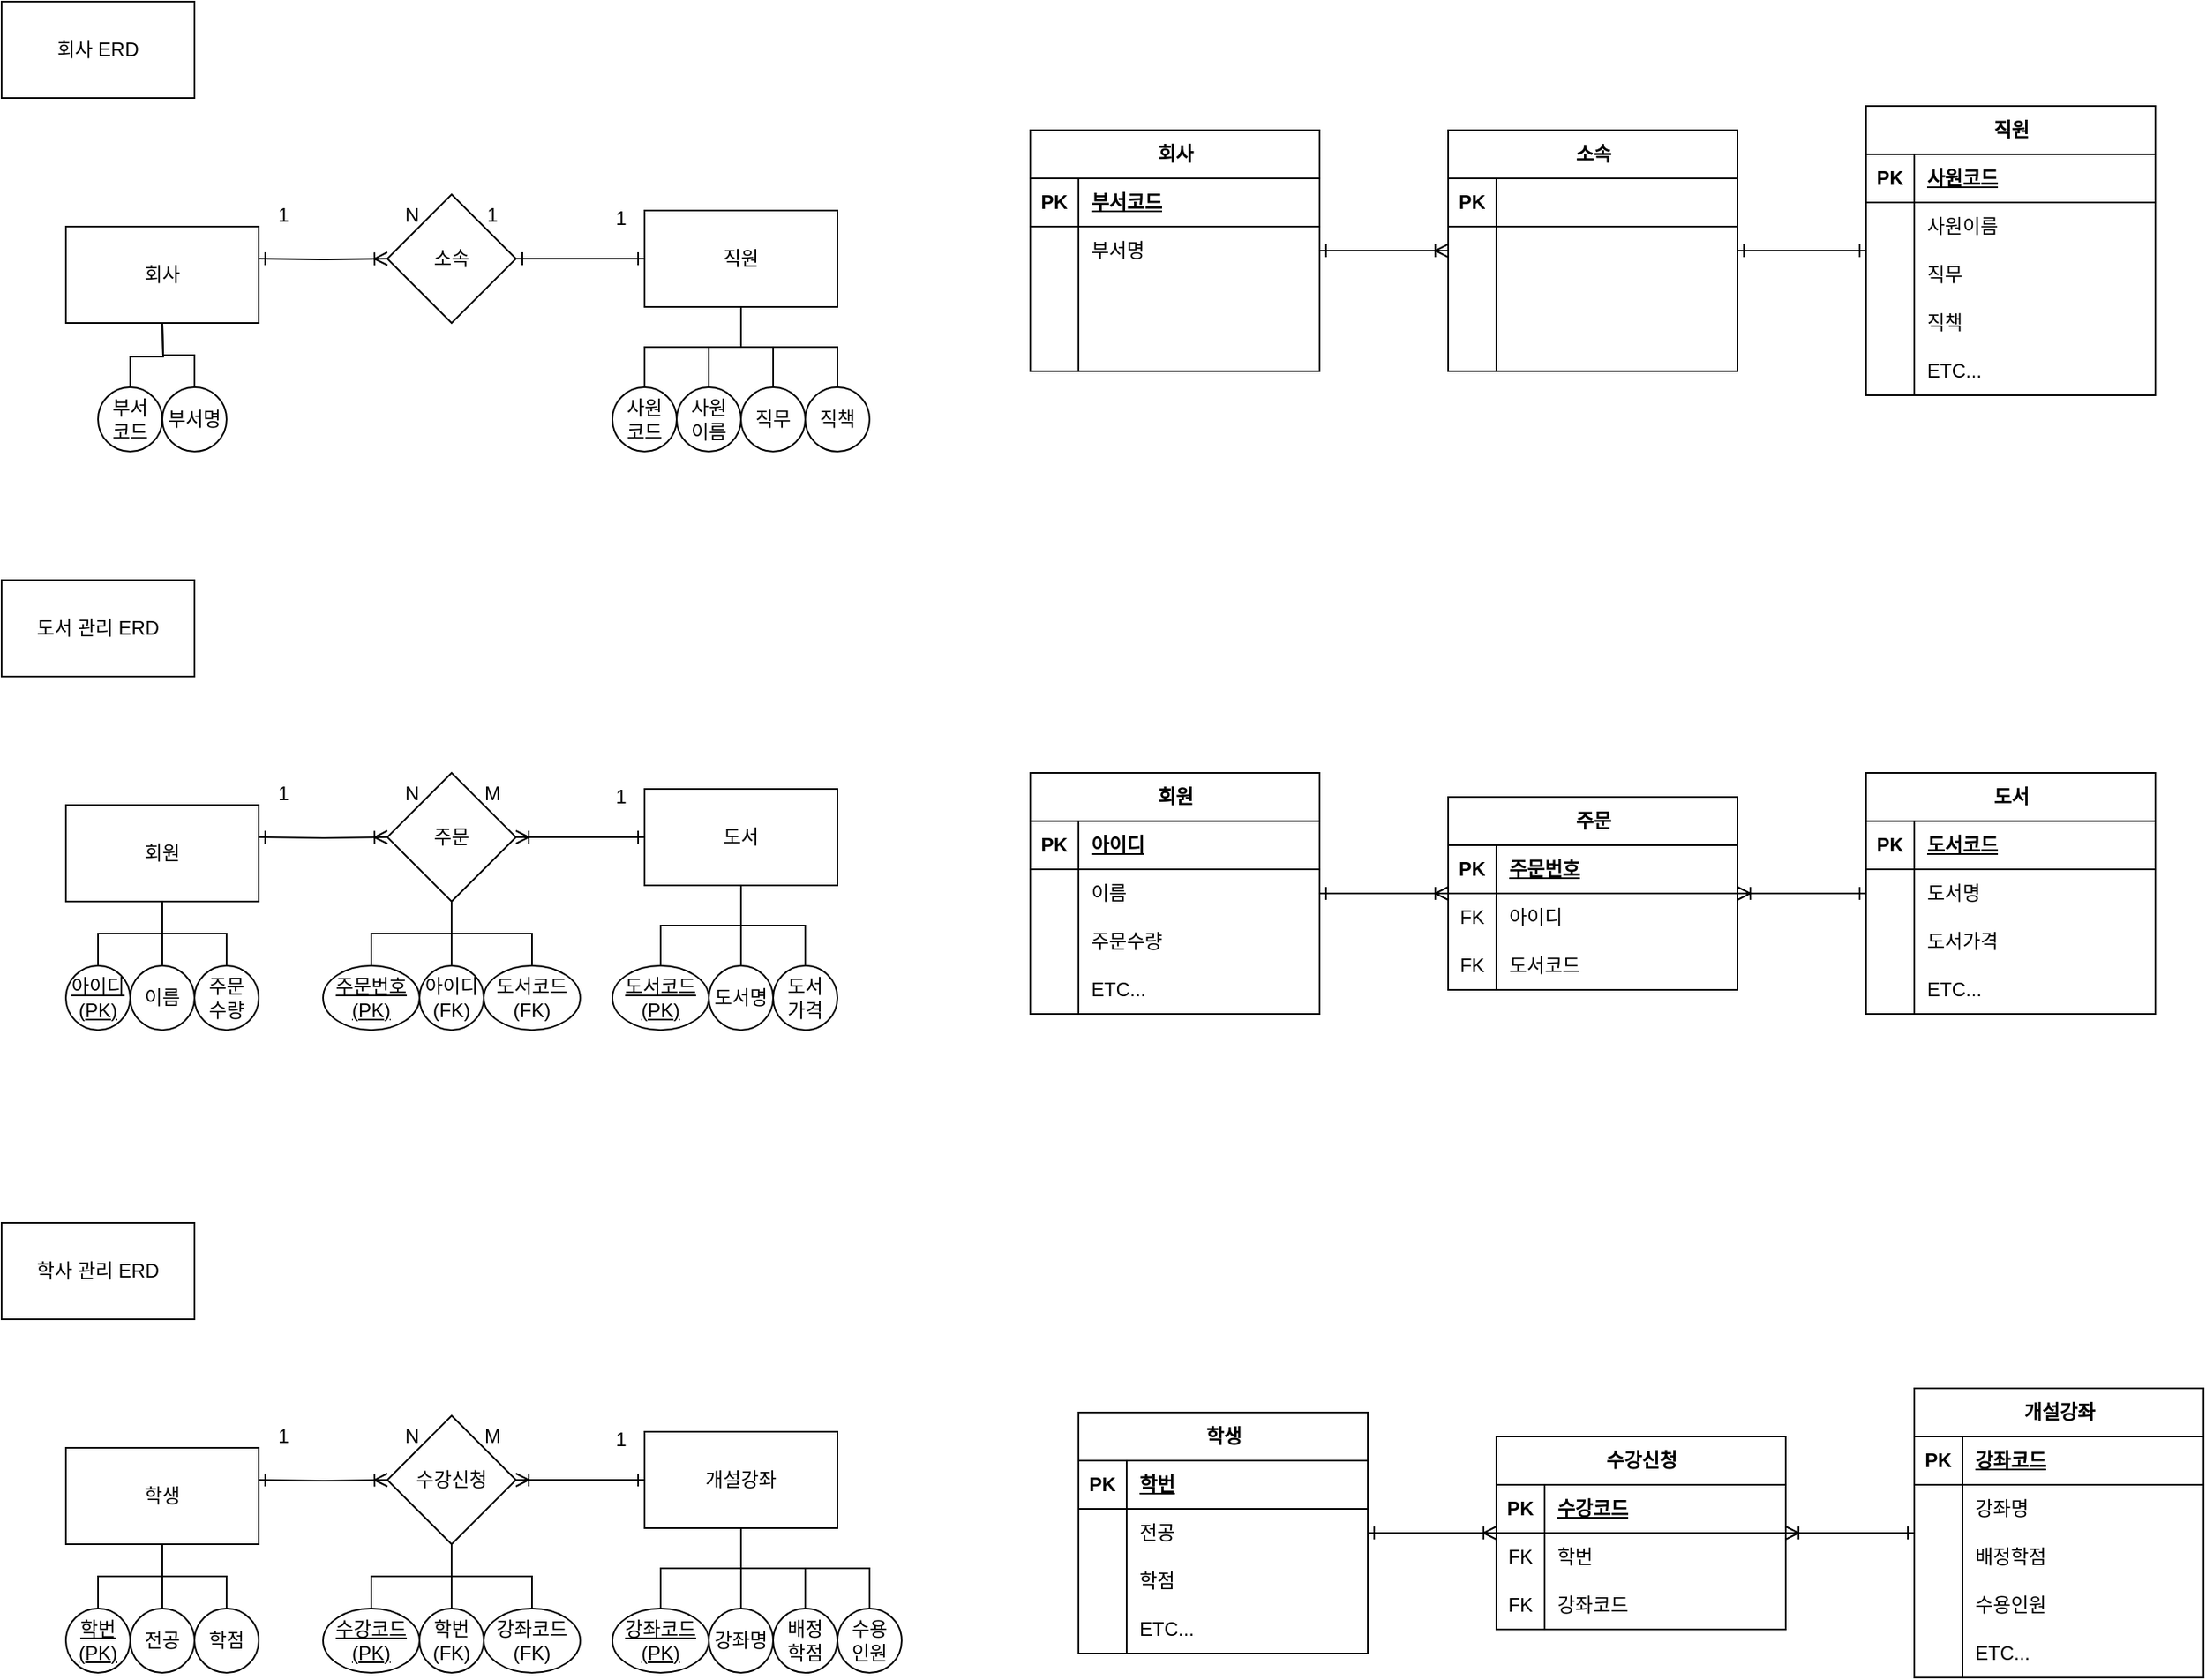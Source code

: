 <mxfile version="21.2.9" type="device">
  <diagram id="R2lEEEUBdFMjLlhIrx00" name="Page-1">
    <mxGraphModel dx="1434" dy="739" grid="1" gridSize="10" guides="1" tooltips="1" connect="1" arrows="1" fold="1" page="1" pageScale="1" pageWidth="2339" pageHeight="3300" math="0" shadow="0" extFonts="Permanent Marker^https://fonts.googleapis.com/css?family=Permanent+Marker">
      <root>
        <mxCell id="0" />
        <mxCell id="1" parent="0" />
        <mxCell id="i77gG0ajJlDqJ-Sf3nsi-1" value="회사 ERD" style="whiteSpace=wrap;html=1;" parent="1" vertex="1">
          <mxGeometry width="120" height="60" as="geometry" />
        </mxCell>
        <mxCell id="i77gG0ajJlDqJ-Sf3nsi-4" value="" style="edgeStyle=orthogonalEdgeStyle;rounded=0;orthogonalLoop=1;jettySize=auto;html=1;endArrow=ERoneToMany;endFill=0;startArrow=ERone;startFill=0;entryX=0;entryY=0.5;entryDx=0;entryDy=0;" parent="1" target="i77gG0ajJlDqJ-Sf3nsi-3" edge="1">
          <mxGeometry relative="1" as="geometry">
            <mxPoint x="160" y="160" as="sourcePoint" />
            <mxPoint x="250" y="160" as="targetPoint" />
          </mxGeometry>
        </mxCell>
        <mxCell id="i77gG0ajJlDqJ-Sf3nsi-8" value="" style="edgeStyle=orthogonalEdgeStyle;rounded=0;orthogonalLoop=1;jettySize=auto;html=1;endArrow=none;endFill=0;" parent="1" target="i77gG0ajJlDqJ-Sf3nsi-7" edge="1">
          <mxGeometry relative="1" as="geometry">
            <mxPoint x="100" y="200" as="sourcePoint" />
          </mxGeometry>
        </mxCell>
        <mxCell id="i77gG0ajJlDqJ-Sf3nsi-24" value="" style="edgeStyle=orthogonalEdgeStyle;rounded=0;orthogonalLoop=1;jettySize=auto;html=1;endArrow=ERone;endFill=0;startArrow=ERone;startFill=0;" parent="1" source="i77gG0ajJlDqJ-Sf3nsi-3" target="i77gG0ajJlDqJ-Sf3nsi-21" edge="1">
          <mxGeometry relative="1" as="geometry" />
        </mxCell>
        <mxCell id="i77gG0ajJlDqJ-Sf3nsi-3" value="소속" style="rhombus;whiteSpace=wrap;html=1;" parent="1" vertex="1">
          <mxGeometry x="240" y="120" width="80" height="80" as="geometry" />
        </mxCell>
        <mxCell id="i77gG0ajJlDqJ-Sf3nsi-7" value="부서&lt;br&gt;코드" style="ellipse;whiteSpace=wrap;html=1;fontStyle=0" parent="1" vertex="1">
          <mxGeometry x="60" y="240" width="40" height="40" as="geometry" />
        </mxCell>
        <mxCell id="i77gG0ajJlDqJ-Sf3nsi-10" style="edgeStyle=orthogonalEdgeStyle;rounded=0;orthogonalLoop=1;jettySize=auto;html=1;entryX=0.5;entryY=1;entryDx=0;entryDy=0;endArrow=none;endFill=0;" parent="1" source="i77gG0ajJlDqJ-Sf3nsi-9" edge="1">
          <mxGeometry relative="1" as="geometry">
            <mxPoint x="100" y="200" as="targetPoint" />
          </mxGeometry>
        </mxCell>
        <mxCell id="i77gG0ajJlDqJ-Sf3nsi-9" value="부서명" style="ellipse;whiteSpace=wrap;html=1;" parent="1" vertex="1">
          <mxGeometry x="100" y="240" width="40" height="40" as="geometry" />
        </mxCell>
        <mxCell id="i77gG0ajJlDqJ-Sf3nsi-25" style="edgeStyle=orthogonalEdgeStyle;rounded=0;orthogonalLoop=1;jettySize=auto;html=1;entryX=0.5;entryY=1;entryDx=0;entryDy=0;endArrow=none;endFill=0;" parent="1" source="i77gG0ajJlDqJ-Sf3nsi-11" target="i77gG0ajJlDqJ-Sf3nsi-21" edge="1">
          <mxGeometry relative="1" as="geometry" />
        </mxCell>
        <mxCell id="i77gG0ajJlDqJ-Sf3nsi-11" value="사원&lt;br&gt;코드" style="ellipse;whiteSpace=wrap;html=1;fontStyle=0" parent="1" vertex="1">
          <mxGeometry x="380" y="240" width="40" height="40" as="geometry" />
        </mxCell>
        <mxCell id="i77gG0ajJlDqJ-Sf3nsi-23" style="edgeStyle=orthogonalEdgeStyle;rounded=0;orthogonalLoop=1;jettySize=auto;html=1;entryX=0.5;entryY=1;entryDx=0;entryDy=0;endArrow=none;endFill=0;" parent="1" source="i77gG0ajJlDqJ-Sf3nsi-12" target="i77gG0ajJlDqJ-Sf3nsi-21" edge="1">
          <mxGeometry relative="1" as="geometry" />
        </mxCell>
        <mxCell id="i77gG0ajJlDqJ-Sf3nsi-12" value="사원&lt;br&gt;이름" style="ellipse;whiteSpace=wrap;html=1;" parent="1" vertex="1">
          <mxGeometry x="420" y="240" width="40" height="40" as="geometry" />
        </mxCell>
        <mxCell id="i77gG0ajJlDqJ-Sf3nsi-15" value="1" style="text;html=1;align=center;verticalAlign=middle;resizable=0;points=[];autosize=1;strokeColor=none;fillColor=none;" parent="1" vertex="1">
          <mxGeometry x="160" y="118" width="30" height="30" as="geometry" />
        </mxCell>
        <mxCell id="i77gG0ajJlDqJ-Sf3nsi-16" value="N" style="text;html=1;align=center;verticalAlign=middle;resizable=0;points=[];autosize=1;strokeColor=none;fillColor=none;" parent="1" vertex="1">
          <mxGeometry x="240" y="118" width="30" height="30" as="geometry" />
        </mxCell>
        <mxCell id="i77gG0ajJlDqJ-Sf3nsi-17" value="1" style="text;html=1;align=center;verticalAlign=middle;resizable=0;points=[];autosize=1;strokeColor=none;fillColor=none;" parent="1" vertex="1">
          <mxGeometry x="290" y="118" width="30" height="30" as="geometry" />
        </mxCell>
        <mxCell id="i77gG0ajJlDqJ-Sf3nsi-18" value="1" style="text;html=1;align=center;verticalAlign=middle;resizable=0;points=[];autosize=1;strokeColor=none;fillColor=none;" parent="1" vertex="1">
          <mxGeometry x="370" y="120" width="30" height="30" as="geometry" />
        </mxCell>
        <mxCell id="i77gG0ajJlDqJ-Sf3nsi-26" style="edgeStyle=orthogonalEdgeStyle;rounded=0;orthogonalLoop=1;jettySize=auto;html=1;entryX=0.5;entryY=1;entryDx=0;entryDy=0;endArrow=none;endFill=0;" parent="1" source="i77gG0ajJlDqJ-Sf3nsi-19" target="i77gG0ajJlDqJ-Sf3nsi-21" edge="1">
          <mxGeometry relative="1" as="geometry" />
        </mxCell>
        <mxCell id="i77gG0ajJlDqJ-Sf3nsi-19" value="직무" style="ellipse;whiteSpace=wrap;html=1;fontStyle=0" parent="1" vertex="1">
          <mxGeometry x="460" y="240" width="40" height="40" as="geometry" />
        </mxCell>
        <mxCell id="i77gG0ajJlDqJ-Sf3nsi-27" style="edgeStyle=orthogonalEdgeStyle;rounded=0;orthogonalLoop=1;jettySize=auto;html=1;entryX=0.5;entryY=1;entryDx=0;entryDy=0;endArrow=none;endFill=0;" parent="1" source="i77gG0ajJlDqJ-Sf3nsi-20" target="i77gG0ajJlDqJ-Sf3nsi-21" edge="1">
          <mxGeometry relative="1" as="geometry" />
        </mxCell>
        <mxCell id="i77gG0ajJlDqJ-Sf3nsi-20" value="직책" style="ellipse;whiteSpace=wrap;html=1;" parent="1" vertex="1">
          <mxGeometry x="500" y="240" width="40" height="40" as="geometry" />
        </mxCell>
        <mxCell id="i77gG0ajJlDqJ-Sf3nsi-21" value="직원" style="rounded=0;whiteSpace=wrap;html=1;" parent="1" vertex="1">
          <mxGeometry x="400" y="130" width="120" height="60" as="geometry" />
        </mxCell>
        <mxCell id="i77gG0ajJlDqJ-Sf3nsi-22" value="회사" style="rounded=0;whiteSpace=wrap;html=1;" parent="1" vertex="1">
          <mxGeometry x="40" y="140" width="120" height="60" as="geometry" />
        </mxCell>
        <mxCell id="i77gG0ajJlDqJ-Sf3nsi-28" value="도서 관리 ERD" style="whiteSpace=wrap;html=1;" parent="1" vertex="1">
          <mxGeometry y="360" width="120" height="60" as="geometry" />
        </mxCell>
        <mxCell id="i77gG0ajJlDqJ-Sf3nsi-29" value="" style="edgeStyle=orthogonalEdgeStyle;rounded=0;orthogonalLoop=1;jettySize=auto;html=1;endArrow=ERoneToMany;endFill=0;startArrow=ERone;startFill=0;" parent="1" target="i77gG0ajJlDqJ-Sf3nsi-32" edge="1">
          <mxGeometry relative="1" as="geometry">
            <mxPoint x="160" y="520" as="sourcePoint" />
          </mxGeometry>
        </mxCell>
        <mxCell id="i77gG0ajJlDqJ-Sf3nsi-31" value="" style="edgeStyle=orthogonalEdgeStyle;rounded=0;orthogonalLoop=1;jettySize=auto;html=1;endArrow=ERone;endFill=0;startArrow=ERoneToMany;startFill=0;" parent="1" source="i77gG0ajJlDqJ-Sf3nsi-32" target="i77gG0ajJlDqJ-Sf3nsi-48" edge="1">
          <mxGeometry relative="1" as="geometry" />
        </mxCell>
        <mxCell id="i77gG0ajJlDqJ-Sf3nsi-32" value="주문" style="rhombus;whiteSpace=wrap;html=1;" parent="1" vertex="1">
          <mxGeometry x="240" y="480" width="80" height="80" as="geometry" />
        </mxCell>
        <mxCell id="i77gG0ajJlDqJ-Sf3nsi-51" style="edgeStyle=orthogonalEdgeStyle;rounded=0;orthogonalLoop=1;jettySize=auto;html=1;entryX=0.5;entryY=1;entryDx=0;entryDy=0;endArrow=none;endFill=0;" parent="1" source="i77gG0ajJlDqJ-Sf3nsi-33" target="i77gG0ajJlDqJ-Sf3nsi-49" edge="1">
          <mxGeometry relative="1" as="geometry" />
        </mxCell>
        <mxCell id="i77gG0ajJlDqJ-Sf3nsi-33" value="아이디&lt;br&gt;(PK)" style="ellipse;whiteSpace=wrap;html=1;fontStyle=4" parent="1" vertex="1">
          <mxGeometry x="40" y="600" width="40" height="40" as="geometry" />
        </mxCell>
        <mxCell id="i77gG0ajJlDqJ-Sf3nsi-34" style="edgeStyle=orthogonalEdgeStyle;rounded=0;orthogonalLoop=1;jettySize=auto;html=1;entryX=0.5;entryY=1;entryDx=0;entryDy=0;endArrow=none;endFill=0;" parent="1" source="i77gG0ajJlDqJ-Sf3nsi-35" edge="1">
          <mxGeometry relative="1" as="geometry">
            <mxPoint x="100" y="560" as="targetPoint" />
          </mxGeometry>
        </mxCell>
        <mxCell id="i77gG0ajJlDqJ-Sf3nsi-35" value="이름" style="ellipse;whiteSpace=wrap;html=1;" parent="1" vertex="1">
          <mxGeometry x="80" y="600" width="40" height="40" as="geometry" />
        </mxCell>
        <mxCell id="i77gG0ajJlDqJ-Sf3nsi-36" style="edgeStyle=orthogonalEdgeStyle;rounded=0;orthogonalLoop=1;jettySize=auto;html=1;entryX=0.5;entryY=1;entryDx=0;entryDy=0;endArrow=none;endFill=0;" parent="1" source="i77gG0ajJlDqJ-Sf3nsi-37" target="i77gG0ajJlDqJ-Sf3nsi-48" edge="1">
          <mxGeometry relative="1" as="geometry" />
        </mxCell>
        <mxCell id="i77gG0ajJlDqJ-Sf3nsi-37" value="도서코드&lt;br&gt;(PK)" style="ellipse;whiteSpace=wrap;html=1;fontStyle=4" parent="1" vertex="1">
          <mxGeometry x="380" y="600" width="60" height="40" as="geometry" />
        </mxCell>
        <mxCell id="i77gG0ajJlDqJ-Sf3nsi-38" style="edgeStyle=orthogonalEdgeStyle;rounded=0;orthogonalLoop=1;jettySize=auto;html=1;entryX=0.5;entryY=1;entryDx=0;entryDy=0;endArrow=none;endFill=0;" parent="1" source="i77gG0ajJlDqJ-Sf3nsi-39" target="i77gG0ajJlDqJ-Sf3nsi-48" edge="1">
          <mxGeometry relative="1" as="geometry" />
        </mxCell>
        <mxCell id="i77gG0ajJlDqJ-Sf3nsi-39" value="도서명" style="ellipse;whiteSpace=wrap;html=1;" parent="1" vertex="1">
          <mxGeometry x="440" y="600" width="40" height="40" as="geometry" />
        </mxCell>
        <mxCell id="i77gG0ajJlDqJ-Sf3nsi-40" value="1" style="text;html=1;align=center;verticalAlign=middle;resizable=0;points=[];autosize=1;strokeColor=none;fillColor=none;" parent="1" vertex="1">
          <mxGeometry x="160" y="478" width="30" height="30" as="geometry" />
        </mxCell>
        <mxCell id="i77gG0ajJlDqJ-Sf3nsi-41" value="N" style="text;html=1;align=center;verticalAlign=middle;resizable=0;points=[];autosize=1;strokeColor=none;fillColor=none;" parent="1" vertex="1">
          <mxGeometry x="240" y="478" width="30" height="30" as="geometry" />
        </mxCell>
        <mxCell id="i77gG0ajJlDqJ-Sf3nsi-42" value="M" style="text;html=1;align=center;verticalAlign=middle;resizable=0;points=[];autosize=1;strokeColor=none;fillColor=none;" parent="1" vertex="1">
          <mxGeometry x="290" y="478" width="30" height="30" as="geometry" />
        </mxCell>
        <mxCell id="i77gG0ajJlDqJ-Sf3nsi-43" value="1" style="text;html=1;align=center;verticalAlign=middle;resizable=0;points=[];autosize=1;strokeColor=none;fillColor=none;" parent="1" vertex="1">
          <mxGeometry x="370" y="480" width="30" height="30" as="geometry" />
        </mxCell>
        <mxCell id="i77gG0ajJlDqJ-Sf3nsi-44" style="edgeStyle=orthogonalEdgeStyle;rounded=0;orthogonalLoop=1;jettySize=auto;html=1;entryX=0.5;entryY=1;entryDx=0;entryDy=0;endArrow=none;endFill=0;" parent="1" source="i77gG0ajJlDqJ-Sf3nsi-45" target="i77gG0ajJlDqJ-Sf3nsi-48" edge="1">
          <mxGeometry relative="1" as="geometry" />
        </mxCell>
        <mxCell id="i77gG0ajJlDqJ-Sf3nsi-45" value="도서&lt;br&gt;가격" style="ellipse;whiteSpace=wrap;html=1;fontStyle=0" parent="1" vertex="1">
          <mxGeometry x="480" y="600" width="40" height="40" as="geometry" />
        </mxCell>
        <mxCell id="i77gG0ajJlDqJ-Sf3nsi-48" value="도서" style="rounded=0;whiteSpace=wrap;html=1;" parent="1" vertex="1">
          <mxGeometry x="400" y="490" width="120" height="60" as="geometry" />
        </mxCell>
        <mxCell id="i77gG0ajJlDqJ-Sf3nsi-49" value="회원" style="rounded=0;whiteSpace=wrap;html=1;" parent="1" vertex="1">
          <mxGeometry x="40" y="500" width="120" height="60" as="geometry" />
        </mxCell>
        <mxCell id="i77gG0ajJlDqJ-Sf3nsi-52" style="edgeStyle=orthogonalEdgeStyle;rounded=0;orthogonalLoop=1;jettySize=auto;html=1;entryX=0.5;entryY=1;entryDx=0;entryDy=0;endArrow=none;endFill=0;" parent="1" source="i77gG0ajJlDqJ-Sf3nsi-50" target="i77gG0ajJlDqJ-Sf3nsi-49" edge="1">
          <mxGeometry relative="1" as="geometry" />
        </mxCell>
        <mxCell id="i77gG0ajJlDqJ-Sf3nsi-50" value="주문&lt;br&gt;수량" style="ellipse;whiteSpace=wrap;html=1;" parent="1" vertex="1">
          <mxGeometry x="120" y="600" width="40" height="40" as="geometry" />
        </mxCell>
        <mxCell id="i77gG0ajJlDqJ-Sf3nsi-57" style="edgeStyle=orthogonalEdgeStyle;rounded=0;orthogonalLoop=1;jettySize=auto;html=1;endArrow=none;endFill=0;" parent="1" source="i77gG0ajJlDqJ-Sf3nsi-53" target="i77gG0ajJlDqJ-Sf3nsi-32" edge="1">
          <mxGeometry relative="1" as="geometry" />
        </mxCell>
        <mxCell id="i77gG0ajJlDqJ-Sf3nsi-53" value="아이디&lt;br&gt;(FK)" style="ellipse;whiteSpace=wrap;html=1;fontStyle=0" parent="1" vertex="1">
          <mxGeometry x="260" y="600" width="40" height="40" as="geometry" />
        </mxCell>
        <mxCell id="i77gG0ajJlDqJ-Sf3nsi-56" style="edgeStyle=orthogonalEdgeStyle;rounded=0;orthogonalLoop=1;jettySize=auto;html=1;entryX=0.5;entryY=1;entryDx=0;entryDy=0;endArrow=none;endFill=0;" parent="1" source="i77gG0ajJlDqJ-Sf3nsi-54" target="i77gG0ajJlDqJ-Sf3nsi-32" edge="1">
          <mxGeometry relative="1" as="geometry" />
        </mxCell>
        <mxCell id="i77gG0ajJlDqJ-Sf3nsi-54" value="도서코드&lt;br&gt;(FK)" style="ellipse;whiteSpace=wrap;html=1;fontStyle=0" parent="1" vertex="1">
          <mxGeometry x="300" y="600" width="60" height="40" as="geometry" />
        </mxCell>
        <mxCell id="i77gG0ajJlDqJ-Sf3nsi-58" style="edgeStyle=orthogonalEdgeStyle;rounded=0;orthogonalLoop=1;jettySize=auto;html=1;endArrow=none;endFill=0;" parent="1" source="i77gG0ajJlDqJ-Sf3nsi-55" target="i77gG0ajJlDqJ-Sf3nsi-32" edge="1">
          <mxGeometry relative="1" as="geometry" />
        </mxCell>
        <mxCell id="i77gG0ajJlDqJ-Sf3nsi-55" value="주문번호(PK)" style="ellipse;whiteSpace=wrap;html=1;fontStyle=4" parent="1" vertex="1">
          <mxGeometry x="200" y="600" width="60" height="40" as="geometry" />
        </mxCell>
        <mxCell id="i77gG0ajJlDqJ-Sf3nsi-59" value="학사 관리 ERD" style="whiteSpace=wrap;html=1;" parent="1" vertex="1">
          <mxGeometry y="760" width="120" height="60" as="geometry" />
        </mxCell>
        <mxCell id="i77gG0ajJlDqJ-Sf3nsi-60" value="" style="edgeStyle=orthogonalEdgeStyle;rounded=0;orthogonalLoop=1;jettySize=auto;html=1;endArrow=ERoneToMany;endFill=0;startArrow=ERone;startFill=0;" parent="1" target="i77gG0ajJlDqJ-Sf3nsi-62" edge="1">
          <mxGeometry relative="1" as="geometry">
            <mxPoint x="160" y="920" as="sourcePoint" />
          </mxGeometry>
        </mxCell>
        <mxCell id="i77gG0ajJlDqJ-Sf3nsi-61" value="" style="edgeStyle=orthogonalEdgeStyle;rounded=0;orthogonalLoop=1;jettySize=auto;html=1;endArrow=ERone;endFill=0;startArrow=ERoneToMany;startFill=0;" parent="1" source="i77gG0ajJlDqJ-Sf3nsi-62" target="i77gG0ajJlDqJ-Sf3nsi-77" edge="1">
          <mxGeometry relative="1" as="geometry" />
        </mxCell>
        <mxCell id="i77gG0ajJlDqJ-Sf3nsi-62" value="수강신청" style="rhombus;whiteSpace=wrap;html=1;" parent="1" vertex="1">
          <mxGeometry x="240" y="880" width="80" height="80" as="geometry" />
        </mxCell>
        <mxCell id="i77gG0ajJlDqJ-Sf3nsi-63" style="edgeStyle=orthogonalEdgeStyle;rounded=0;orthogonalLoop=1;jettySize=auto;html=1;entryX=0.5;entryY=1;entryDx=0;entryDy=0;endArrow=none;endFill=0;" parent="1" source="i77gG0ajJlDqJ-Sf3nsi-64" target="i77gG0ajJlDqJ-Sf3nsi-78" edge="1">
          <mxGeometry relative="1" as="geometry" />
        </mxCell>
        <mxCell id="i77gG0ajJlDqJ-Sf3nsi-64" value="학번&lt;br&gt;(PK)" style="ellipse;whiteSpace=wrap;html=1;fontStyle=4" parent="1" vertex="1">
          <mxGeometry x="40" y="1000" width="40" height="40" as="geometry" />
        </mxCell>
        <mxCell id="i77gG0ajJlDqJ-Sf3nsi-65" style="edgeStyle=orthogonalEdgeStyle;rounded=0;orthogonalLoop=1;jettySize=auto;html=1;entryX=0.5;entryY=1;entryDx=0;entryDy=0;endArrow=none;endFill=0;" parent="1" source="i77gG0ajJlDqJ-Sf3nsi-66" edge="1">
          <mxGeometry relative="1" as="geometry">
            <mxPoint x="100" y="960" as="targetPoint" />
          </mxGeometry>
        </mxCell>
        <mxCell id="i77gG0ajJlDqJ-Sf3nsi-66" value="전공" style="ellipse;whiteSpace=wrap;html=1;" parent="1" vertex="1">
          <mxGeometry x="80" y="1000" width="40" height="40" as="geometry" />
        </mxCell>
        <mxCell id="i77gG0ajJlDqJ-Sf3nsi-67" style="edgeStyle=orthogonalEdgeStyle;rounded=0;orthogonalLoop=1;jettySize=auto;html=1;entryX=0.5;entryY=1;entryDx=0;entryDy=0;endArrow=none;endFill=0;" parent="1" source="i77gG0ajJlDqJ-Sf3nsi-68" target="i77gG0ajJlDqJ-Sf3nsi-77" edge="1">
          <mxGeometry relative="1" as="geometry" />
        </mxCell>
        <mxCell id="i77gG0ajJlDqJ-Sf3nsi-68" value="강좌코드&lt;br&gt;(PK)" style="ellipse;whiteSpace=wrap;html=1;fontStyle=4" parent="1" vertex="1">
          <mxGeometry x="380" y="1000" width="60" height="40" as="geometry" />
        </mxCell>
        <mxCell id="i77gG0ajJlDqJ-Sf3nsi-69" style="edgeStyle=orthogonalEdgeStyle;rounded=0;orthogonalLoop=1;jettySize=auto;html=1;entryX=0.5;entryY=1;entryDx=0;entryDy=0;endArrow=none;endFill=0;" parent="1" source="i77gG0ajJlDqJ-Sf3nsi-70" target="i77gG0ajJlDqJ-Sf3nsi-77" edge="1">
          <mxGeometry relative="1" as="geometry" />
        </mxCell>
        <mxCell id="i77gG0ajJlDqJ-Sf3nsi-70" value="강좌명" style="ellipse;whiteSpace=wrap;html=1;" parent="1" vertex="1">
          <mxGeometry x="440" y="1000" width="40" height="40" as="geometry" />
        </mxCell>
        <mxCell id="i77gG0ajJlDqJ-Sf3nsi-71" value="1" style="text;html=1;align=center;verticalAlign=middle;resizable=0;points=[];autosize=1;strokeColor=none;fillColor=none;" parent="1" vertex="1">
          <mxGeometry x="160" y="878" width="30" height="30" as="geometry" />
        </mxCell>
        <mxCell id="i77gG0ajJlDqJ-Sf3nsi-72" value="N" style="text;html=1;align=center;verticalAlign=middle;resizable=0;points=[];autosize=1;strokeColor=none;fillColor=none;" parent="1" vertex="1">
          <mxGeometry x="240" y="878" width="30" height="30" as="geometry" />
        </mxCell>
        <mxCell id="i77gG0ajJlDqJ-Sf3nsi-73" value="M" style="text;html=1;align=center;verticalAlign=middle;resizable=0;points=[];autosize=1;strokeColor=none;fillColor=none;" parent="1" vertex="1">
          <mxGeometry x="290" y="878" width="30" height="30" as="geometry" />
        </mxCell>
        <mxCell id="i77gG0ajJlDqJ-Sf3nsi-74" value="1" style="text;html=1;align=center;verticalAlign=middle;resizable=0;points=[];autosize=1;strokeColor=none;fillColor=none;" parent="1" vertex="1">
          <mxGeometry x="370" y="880" width="30" height="30" as="geometry" />
        </mxCell>
        <mxCell id="i77gG0ajJlDqJ-Sf3nsi-75" style="edgeStyle=orthogonalEdgeStyle;rounded=0;orthogonalLoop=1;jettySize=auto;html=1;entryX=0.5;entryY=1;entryDx=0;entryDy=0;endArrow=none;endFill=0;" parent="1" source="i77gG0ajJlDqJ-Sf3nsi-76" target="i77gG0ajJlDqJ-Sf3nsi-77" edge="1">
          <mxGeometry relative="1" as="geometry" />
        </mxCell>
        <mxCell id="i77gG0ajJlDqJ-Sf3nsi-76" value="배정&lt;br&gt;학점" style="ellipse;whiteSpace=wrap;html=1;fontStyle=0" parent="1" vertex="1">
          <mxGeometry x="480" y="1000" width="40" height="40" as="geometry" />
        </mxCell>
        <mxCell id="i77gG0ajJlDqJ-Sf3nsi-77" value="개설강좌" style="rounded=0;whiteSpace=wrap;html=1;" parent="1" vertex="1">
          <mxGeometry x="400" y="890" width="120" height="60" as="geometry" />
        </mxCell>
        <mxCell id="i77gG0ajJlDqJ-Sf3nsi-78" value="학생" style="rounded=0;whiteSpace=wrap;html=1;" parent="1" vertex="1">
          <mxGeometry x="40" y="900" width="120" height="60" as="geometry" />
        </mxCell>
        <mxCell id="i77gG0ajJlDqJ-Sf3nsi-79" style="edgeStyle=orthogonalEdgeStyle;rounded=0;orthogonalLoop=1;jettySize=auto;html=1;entryX=0.5;entryY=1;entryDx=0;entryDy=0;endArrow=none;endFill=0;" parent="1" source="i77gG0ajJlDqJ-Sf3nsi-80" target="i77gG0ajJlDqJ-Sf3nsi-78" edge="1">
          <mxGeometry relative="1" as="geometry" />
        </mxCell>
        <mxCell id="i77gG0ajJlDqJ-Sf3nsi-80" value="학점" style="ellipse;whiteSpace=wrap;html=1;" parent="1" vertex="1">
          <mxGeometry x="120" y="1000" width="40" height="40" as="geometry" />
        </mxCell>
        <mxCell id="i77gG0ajJlDqJ-Sf3nsi-81" style="edgeStyle=orthogonalEdgeStyle;rounded=0;orthogonalLoop=1;jettySize=auto;html=1;endArrow=none;endFill=0;" parent="1" source="i77gG0ajJlDqJ-Sf3nsi-82" target="i77gG0ajJlDqJ-Sf3nsi-62" edge="1">
          <mxGeometry relative="1" as="geometry" />
        </mxCell>
        <mxCell id="i77gG0ajJlDqJ-Sf3nsi-82" value="학번&lt;br&gt;(FK)" style="ellipse;whiteSpace=wrap;html=1;fontStyle=0" parent="1" vertex="1">
          <mxGeometry x="260" y="1000" width="40" height="40" as="geometry" />
        </mxCell>
        <mxCell id="i77gG0ajJlDqJ-Sf3nsi-83" style="edgeStyle=orthogonalEdgeStyle;rounded=0;orthogonalLoop=1;jettySize=auto;html=1;entryX=0.5;entryY=1;entryDx=0;entryDy=0;endArrow=none;endFill=0;" parent="1" source="i77gG0ajJlDqJ-Sf3nsi-84" target="i77gG0ajJlDqJ-Sf3nsi-62" edge="1">
          <mxGeometry relative="1" as="geometry" />
        </mxCell>
        <mxCell id="i77gG0ajJlDqJ-Sf3nsi-84" value="강좌코드&lt;br&gt;(FK)" style="ellipse;whiteSpace=wrap;html=1;fontStyle=0" parent="1" vertex="1">
          <mxGeometry x="300" y="1000" width="60" height="40" as="geometry" />
        </mxCell>
        <mxCell id="i77gG0ajJlDqJ-Sf3nsi-85" style="edgeStyle=orthogonalEdgeStyle;rounded=0;orthogonalLoop=1;jettySize=auto;html=1;endArrow=none;endFill=0;" parent="1" source="i77gG0ajJlDqJ-Sf3nsi-86" target="i77gG0ajJlDqJ-Sf3nsi-62" edge="1">
          <mxGeometry relative="1" as="geometry" />
        </mxCell>
        <mxCell id="i77gG0ajJlDqJ-Sf3nsi-86" value="수강코드(PK)" style="ellipse;whiteSpace=wrap;html=1;fontStyle=4" parent="1" vertex="1">
          <mxGeometry x="200" y="1000" width="60" height="40" as="geometry" />
        </mxCell>
        <mxCell id="i77gG0ajJlDqJ-Sf3nsi-88" style="edgeStyle=orthogonalEdgeStyle;rounded=0;orthogonalLoop=1;jettySize=auto;html=1;entryX=0.5;entryY=1;entryDx=0;entryDy=0;endArrow=none;endFill=0;" parent="1" source="i77gG0ajJlDqJ-Sf3nsi-87" target="i77gG0ajJlDqJ-Sf3nsi-77" edge="1">
          <mxGeometry relative="1" as="geometry" />
        </mxCell>
        <mxCell id="i77gG0ajJlDqJ-Sf3nsi-87" value="수용&lt;br&gt;인원" style="ellipse;whiteSpace=wrap;html=1;fontStyle=0" parent="1" vertex="1">
          <mxGeometry x="520" y="1000" width="40" height="40" as="geometry" />
        </mxCell>
        <mxCell id="i77gG0ajJlDqJ-Sf3nsi-119" value="" style="edgeStyle=orthogonalEdgeStyle;rounded=0;orthogonalLoop=1;jettySize=auto;html=1;endArrow=ERoneToMany;endFill=0;startArrow=ERone;startFill=0;" parent="1" source="i77gG0ajJlDqJ-Sf3nsi-89" target="i77gG0ajJlDqJ-Sf3nsi-106" edge="1">
          <mxGeometry relative="1" as="geometry" />
        </mxCell>
        <mxCell id="i77gG0ajJlDqJ-Sf3nsi-89" value="회사" style="shape=table;startSize=30;container=1;collapsible=1;childLayout=tableLayout;fixedRows=1;rowLines=0;fontStyle=1;align=center;resizeLast=1;html=1;" parent="1" vertex="1">
          <mxGeometry x="640" y="80" width="180" height="150" as="geometry" />
        </mxCell>
        <mxCell id="i77gG0ajJlDqJ-Sf3nsi-90" value="" style="shape=tableRow;horizontal=0;startSize=0;swimlaneHead=0;swimlaneBody=0;fillColor=none;collapsible=0;dropTarget=0;points=[[0,0.5],[1,0.5]];portConstraint=eastwest;top=0;left=0;right=0;bottom=1;" parent="i77gG0ajJlDqJ-Sf3nsi-89" vertex="1">
          <mxGeometry y="30" width="180" height="30" as="geometry" />
        </mxCell>
        <mxCell id="i77gG0ajJlDqJ-Sf3nsi-91" value="PK" style="shape=partialRectangle;connectable=0;fillColor=none;top=0;left=0;bottom=0;right=0;fontStyle=1;overflow=hidden;whiteSpace=wrap;html=1;" parent="i77gG0ajJlDqJ-Sf3nsi-90" vertex="1">
          <mxGeometry width="30" height="30" as="geometry">
            <mxRectangle width="30" height="30" as="alternateBounds" />
          </mxGeometry>
        </mxCell>
        <mxCell id="i77gG0ajJlDqJ-Sf3nsi-92" value="부서코드" style="shape=partialRectangle;connectable=0;fillColor=none;top=0;left=0;bottom=0;right=0;align=left;spacingLeft=6;fontStyle=5;overflow=hidden;whiteSpace=wrap;html=1;" parent="i77gG0ajJlDqJ-Sf3nsi-90" vertex="1">
          <mxGeometry x="30" width="150" height="30" as="geometry">
            <mxRectangle width="150" height="30" as="alternateBounds" />
          </mxGeometry>
        </mxCell>
        <mxCell id="i77gG0ajJlDqJ-Sf3nsi-93" value="" style="shape=tableRow;horizontal=0;startSize=0;swimlaneHead=0;swimlaneBody=0;fillColor=none;collapsible=0;dropTarget=0;points=[[0,0.5],[1,0.5]];portConstraint=eastwest;top=0;left=0;right=0;bottom=0;" parent="i77gG0ajJlDqJ-Sf3nsi-89" vertex="1">
          <mxGeometry y="60" width="180" height="30" as="geometry" />
        </mxCell>
        <mxCell id="i77gG0ajJlDqJ-Sf3nsi-94" value="" style="shape=partialRectangle;connectable=0;fillColor=none;top=0;left=0;bottom=0;right=0;editable=1;overflow=hidden;whiteSpace=wrap;html=1;" parent="i77gG0ajJlDqJ-Sf3nsi-93" vertex="1">
          <mxGeometry width="30" height="30" as="geometry">
            <mxRectangle width="30" height="30" as="alternateBounds" />
          </mxGeometry>
        </mxCell>
        <mxCell id="i77gG0ajJlDqJ-Sf3nsi-95" value="부서명" style="shape=partialRectangle;connectable=0;fillColor=none;top=0;left=0;bottom=0;right=0;align=left;spacingLeft=6;overflow=hidden;whiteSpace=wrap;html=1;" parent="i77gG0ajJlDqJ-Sf3nsi-93" vertex="1">
          <mxGeometry x="30" width="150" height="30" as="geometry">
            <mxRectangle width="150" height="30" as="alternateBounds" />
          </mxGeometry>
        </mxCell>
        <mxCell id="i77gG0ajJlDqJ-Sf3nsi-96" value="" style="shape=tableRow;horizontal=0;startSize=0;swimlaneHead=0;swimlaneBody=0;fillColor=none;collapsible=0;dropTarget=0;points=[[0,0.5],[1,0.5]];portConstraint=eastwest;top=0;left=0;right=0;bottom=0;" parent="i77gG0ajJlDqJ-Sf3nsi-89" vertex="1">
          <mxGeometry y="90" width="180" height="30" as="geometry" />
        </mxCell>
        <mxCell id="i77gG0ajJlDqJ-Sf3nsi-97" value="" style="shape=partialRectangle;connectable=0;fillColor=none;top=0;left=0;bottom=0;right=0;editable=1;overflow=hidden;whiteSpace=wrap;html=1;" parent="i77gG0ajJlDqJ-Sf3nsi-96" vertex="1">
          <mxGeometry width="30" height="30" as="geometry">
            <mxRectangle width="30" height="30" as="alternateBounds" />
          </mxGeometry>
        </mxCell>
        <mxCell id="i77gG0ajJlDqJ-Sf3nsi-98" value="" style="shape=partialRectangle;connectable=0;fillColor=none;top=0;left=0;bottom=0;right=0;align=left;spacingLeft=6;overflow=hidden;whiteSpace=wrap;html=1;" parent="i77gG0ajJlDqJ-Sf3nsi-96" vertex="1">
          <mxGeometry x="30" width="150" height="30" as="geometry">
            <mxRectangle width="150" height="30" as="alternateBounds" />
          </mxGeometry>
        </mxCell>
        <mxCell id="i77gG0ajJlDqJ-Sf3nsi-99" value="" style="shape=tableRow;horizontal=0;startSize=0;swimlaneHead=0;swimlaneBody=0;fillColor=none;collapsible=0;dropTarget=0;points=[[0,0.5],[1,0.5]];portConstraint=eastwest;top=0;left=0;right=0;bottom=0;" parent="i77gG0ajJlDqJ-Sf3nsi-89" vertex="1">
          <mxGeometry y="120" width="180" height="30" as="geometry" />
        </mxCell>
        <mxCell id="i77gG0ajJlDqJ-Sf3nsi-100" value="" style="shape=partialRectangle;connectable=0;fillColor=none;top=0;left=0;bottom=0;right=0;editable=1;overflow=hidden;whiteSpace=wrap;html=1;" parent="i77gG0ajJlDqJ-Sf3nsi-99" vertex="1">
          <mxGeometry width="30" height="30" as="geometry">
            <mxRectangle width="30" height="30" as="alternateBounds" />
          </mxGeometry>
        </mxCell>
        <mxCell id="i77gG0ajJlDqJ-Sf3nsi-101" value="" style="shape=partialRectangle;connectable=0;fillColor=none;top=0;left=0;bottom=0;right=0;align=left;spacingLeft=6;overflow=hidden;whiteSpace=wrap;html=1;" parent="i77gG0ajJlDqJ-Sf3nsi-99" vertex="1">
          <mxGeometry x="30" width="150" height="30" as="geometry">
            <mxRectangle width="150" height="30" as="alternateBounds" />
          </mxGeometry>
        </mxCell>
        <mxCell id="i77gG0ajJlDqJ-Sf3nsi-136" value="" style="edgeStyle=orthogonalEdgeStyle;rounded=0;orthogonalLoop=1;jettySize=auto;html=1;endArrow=ERone;endFill=0;startArrow=ERone;startFill=0;" parent="1" source="i77gG0ajJlDqJ-Sf3nsi-106" target="i77gG0ajJlDqJ-Sf3nsi-123" edge="1">
          <mxGeometry relative="1" as="geometry" />
        </mxCell>
        <mxCell id="i77gG0ajJlDqJ-Sf3nsi-106" value="소속" style="shape=table;startSize=30;container=1;collapsible=1;childLayout=tableLayout;fixedRows=1;rowLines=0;fontStyle=1;align=center;resizeLast=1;html=1;" parent="1" vertex="1">
          <mxGeometry x="900" y="80" width="180" height="150" as="geometry" />
        </mxCell>
        <mxCell id="i77gG0ajJlDqJ-Sf3nsi-107" value="" style="shape=tableRow;horizontal=0;startSize=0;swimlaneHead=0;swimlaneBody=0;fillColor=none;collapsible=0;dropTarget=0;points=[[0,0.5],[1,0.5]];portConstraint=eastwest;top=0;left=0;right=0;bottom=1;" parent="i77gG0ajJlDqJ-Sf3nsi-106" vertex="1">
          <mxGeometry y="30" width="180" height="30" as="geometry" />
        </mxCell>
        <mxCell id="i77gG0ajJlDqJ-Sf3nsi-108" value="PK" style="shape=partialRectangle;connectable=0;fillColor=none;top=0;left=0;bottom=0;right=0;fontStyle=1;overflow=hidden;whiteSpace=wrap;html=1;" parent="i77gG0ajJlDqJ-Sf3nsi-107" vertex="1">
          <mxGeometry width="30" height="30" as="geometry">
            <mxRectangle width="30" height="30" as="alternateBounds" />
          </mxGeometry>
        </mxCell>
        <mxCell id="i77gG0ajJlDqJ-Sf3nsi-109" value="" style="shape=partialRectangle;connectable=0;fillColor=none;top=0;left=0;bottom=0;right=0;align=left;spacingLeft=6;fontStyle=5;overflow=hidden;whiteSpace=wrap;html=1;" parent="i77gG0ajJlDqJ-Sf3nsi-107" vertex="1">
          <mxGeometry x="30" width="150" height="30" as="geometry">
            <mxRectangle width="150" height="30" as="alternateBounds" />
          </mxGeometry>
        </mxCell>
        <mxCell id="i77gG0ajJlDqJ-Sf3nsi-110" value="" style="shape=tableRow;horizontal=0;startSize=0;swimlaneHead=0;swimlaneBody=0;fillColor=none;collapsible=0;dropTarget=0;points=[[0,0.5],[1,0.5]];portConstraint=eastwest;top=0;left=0;right=0;bottom=0;" parent="i77gG0ajJlDqJ-Sf3nsi-106" vertex="1">
          <mxGeometry y="60" width="180" height="30" as="geometry" />
        </mxCell>
        <mxCell id="i77gG0ajJlDqJ-Sf3nsi-111" value="" style="shape=partialRectangle;connectable=0;fillColor=none;top=0;left=0;bottom=0;right=0;editable=1;overflow=hidden;whiteSpace=wrap;html=1;" parent="i77gG0ajJlDqJ-Sf3nsi-110" vertex="1">
          <mxGeometry width="30" height="30" as="geometry">
            <mxRectangle width="30" height="30" as="alternateBounds" />
          </mxGeometry>
        </mxCell>
        <mxCell id="i77gG0ajJlDqJ-Sf3nsi-112" value="" style="shape=partialRectangle;connectable=0;fillColor=none;top=0;left=0;bottom=0;right=0;align=left;spacingLeft=6;overflow=hidden;whiteSpace=wrap;html=1;" parent="i77gG0ajJlDqJ-Sf3nsi-110" vertex="1">
          <mxGeometry x="30" width="150" height="30" as="geometry">
            <mxRectangle width="150" height="30" as="alternateBounds" />
          </mxGeometry>
        </mxCell>
        <mxCell id="i77gG0ajJlDqJ-Sf3nsi-113" value="" style="shape=tableRow;horizontal=0;startSize=0;swimlaneHead=0;swimlaneBody=0;fillColor=none;collapsible=0;dropTarget=0;points=[[0,0.5],[1,0.5]];portConstraint=eastwest;top=0;left=0;right=0;bottom=0;" parent="i77gG0ajJlDqJ-Sf3nsi-106" vertex="1">
          <mxGeometry y="90" width="180" height="30" as="geometry" />
        </mxCell>
        <mxCell id="i77gG0ajJlDqJ-Sf3nsi-114" value="" style="shape=partialRectangle;connectable=0;fillColor=none;top=0;left=0;bottom=0;right=0;editable=1;overflow=hidden;whiteSpace=wrap;html=1;" parent="i77gG0ajJlDqJ-Sf3nsi-113" vertex="1">
          <mxGeometry width="30" height="30" as="geometry">
            <mxRectangle width="30" height="30" as="alternateBounds" />
          </mxGeometry>
        </mxCell>
        <mxCell id="i77gG0ajJlDqJ-Sf3nsi-115" value="" style="shape=partialRectangle;connectable=0;fillColor=none;top=0;left=0;bottom=0;right=0;align=left;spacingLeft=6;overflow=hidden;whiteSpace=wrap;html=1;" parent="i77gG0ajJlDqJ-Sf3nsi-113" vertex="1">
          <mxGeometry x="30" width="150" height="30" as="geometry">
            <mxRectangle width="150" height="30" as="alternateBounds" />
          </mxGeometry>
        </mxCell>
        <mxCell id="i77gG0ajJlDqJ-Sf3nsi-116" value="" style="shape=tableRow;horizontal=0;startSize=0;swimlaneHead=0;swimlaneBody=0;fillColor=none;collapsible=0;dropTarget=0;points=[[0,0.5],[1,0.5]];portConstraint=eastwest;top=0;left=0;right=0;bottom=0;" parent="i77gG0ajJlDqJ-Sf3nsi-106" vertex="1">
          <mxGeometry y="120" width="180" height="30" as="geometry" />
        </mxCell>
        <mxCell id="i77gG0ajJlDqJ-Sf3nsi-117" value="" style="shape=partialRectangle;connectable=0;fillColor=none;top=0;left=0;bottom=0;right=0;editable=1;overflow=hidden;whiteSpace=wrap;html=1;" parent="i77gG0ajJlDqJ-Sf3nsi-116" vertex="1">
          <mxGeometry width="30" height="30" as="geometry">
            <mxRectangle width="30" height="30" as="alternateBounds" />
          </mxGeometry>
        </mxCell>
        <mxCell id="i77gG0ajJlDqJ-Sf3nsi-118" value="" style="shape=partialRectangle;connectable=0;fillColor=none;top=0;left=0;bottom=0;right=0;align=left;spacingLeft=6;overflow=hidden;whiteSpace=wrap;html=1;" parent="i77gG0ajJlDqJ-Sf3nsi-116" vertex="1">
          <mxGeometry x="30" width="150" height="30" as="geometry">
            <mxRectangle width="150" height="30" as="alternateBounds" />
          </mxGeometry>
        </mxCell>
        <mxCell id="i77gG0ajJlDqJ-Sf3nsi-123" value="직원" style="shape=table;startSize=30;container=1;collapsible=1;childLayout=tableLayout;fixedRows=1;rowLines=0;fontStyle=1;align=center;resizeLast=1;html=1;" parent="1" vertex="1">
          <mxGeometry x="1160" y="65" width="180" height="180" as="geometry" />
        </mxCell>
        <mxCell id="i77gG0ajJlDqJ-Sf3nsi-124" value="" style="shape=tableRow;horizontal=0;startSize=0;swimlaneHead=0;swimlaneBody=0;fillColor=none;collapsible=0;dropTarget=0;points=[[0,0.5],[1,0.5]];portConstraint=eastwest;top=0;left=0;right=0;bottom=1;" parent="i77gG0ajJlDqJ-Sf3nsi-123" vertex="1">
          <mxGeometry y="30" width="180" height="30" as="geometry" />
        </mxCell>
        <mxCell id="i77gG0ajJlDqJ-Sf3nsi-125" value="PK" style="shape=partialRectangle;connectable=0;fillColor=none;top=0;left=0;bottom=0;right=0;fontStyle=1;overflow=hidden;whiteSpace=wrap;html=1;" parent="i77gG0ajJlDqJ-Sf3nsi-124" vertex="1">
          <mxGeometry width="30" height="30" as="geometry">
            <mxRectangle width="30" height="30" as="alternateBounds" />
          </mxGeometry>
        </mxCell>
        <mxCell id="i77gG0ajJlDqJ-Sf3nsi-126" value="사원코드" style="shape=partialRectangle;connectable=0;fillColor=none;top=0;left=0;bottom=0;right=0;align=left;spacingLeft=6;fontStyle=5;overflow=hidden;whiteSpace=wrap;html=1;" parent="i77gG0ajJlDqJ-Sf3nsi-124" vertex="1">
          <mxGeometry x="30" width="150" height="30" as="geometry">
            <mxRectangle width="150" height="30" as="alternateBounds" />
          </mxGeometry>
        </mxCell>
        <mxCell id="i77gG0ajJlDqJ-Sf3nsi-127" value="" style="shape=tableRow;horizontal=0;startSize=0;swimlaneHead=0;swimlaneBody=0;fillColor=none;collapsible=0;dropTarget=0;points=[[0,0.5],[1,0.5]];portConstraint=eastwest;top=0;left=0;right=0;bottom=0;" parent="i77gG0ajJlDqJ-Sf3nsi-123" vertex="1">
          <mxGeometry y="60" width="180" height="30" as="geometry" />
        </mxCell>
        <mxCell id="i77gG0ajJlDqJ-Sf3nsi-128" value="" style="shape=partialRectangle;connectable=0;fillColor=none;top=0;left=0;bottom=0;right=0;editable=1;overflow=hidden;whiteSpace=wrap;html=1;" parent="i77gG0ajJlDqJ-Sf3nsi-127" vertex="1">
          <mxGeometry width="30" height="30" as="geometry">
            <mxRectangle width="30" height="30" as="alternateBounds" />
          </mxGeometry>
        </mxCell>
        <mxCell id="i77gG0ajJlDqJ-Sf3nsi-129" value="사원이름" style="shape=partialRectangle;connectable=0;fillColor=none;top=0;left=0;bottom=0;right=0;align=left;spacingLeft=6;overflow=hidden;whiteSpace=wrap;html=1;" parent="i77gG0ajJlDqJ-Sf3nsi-127" vertex="1">
          <mxGeometry x="30" width="150" height="30" as="geometry">
            <mxRectangle width="150" height="30" as="alternateBounds" />
          </mxGeometry>
        </mxCell>
        <mxCell id="i77gG0ajJlDqJ-Sf3nsi-130" value="" style="shape=tableRow;horizontal=0;startSize=0;swimlaneHead=0;swimlaneBody=0;fillColor=none;collapsible=0;dropTarget=0;points=[[0,0.5],[1,0.5]];portConstraint=eastwest;top=0;left=0;right=0;bottom=0;" parent="i77gG0ajJlDqJ-Sf3nsi-123" vertex="1">
          <mxGeometry y="90" width="180" height="30" as="geometry" />
        </mxCell>
        <mxCell id="i77gG0ajJlDqJ-Sf3nsi-131" value="" style="shape=partialRectangle;connectable=0;fillColor=none;top=0;left=0;bottom=0;right=0;editable=1;overflow=hidden;whiteSpace=wrap;html=1;" parent="i77gG0ajJlDqJ-Sf3nsi-130" vertex="1">
          <mxGeometry width="30" height="30" as="geometry">
            <mxRectangle width="30" height="30" as="alternateBounds" />
          </mxGeometry>
        </mxCell>
        <mxCell id="i77gG0ajJlDqJ-Sf3nsi-132" value="직무" style="shape=partialRectangle;connectable=0;fillColor=none;top=0;left=0;bottom=0;right=0;align=left;spacingLeft=6;overflow=hidden;whiteSpace=wrap;html=1;" parent="i77gG0ajJlDqJ-Sf3nsi-130" vertex="1">
          <mxGeometry x="30" width="150" height="30" as="geometry">
            <mxRectangle width="150" height="30" as="alternateBounds" />
          </mxGeometry>
        </mxCell>
        <mxCell id="i77gG0ajJlDqJ-Sf3nsi-133" value="" style="shape=tableRow;horizontal=0;startSize=0;swimlaneHead=0;swimlaneBody=0;fillColor=none;collapsible=0;dropTarget=0;points=[[0,0.5],[1,0.5]];portConstraint=eastwest;top=0;left=0;right=0;bottom=0;" parent="i77gG0ajJlDqJ-Sf3nsi-123" vertex="1">
          <mxGeometry y="120" width="180" height="30" as="geometry" />
        </mxCell>
        <mxCell id="i77gG0ajJlDqJ-Sf3nsi-134" value="" style="shape=partialRectangle;connectable=0;fillColor=none;top=0;left=0;bottom=0;right=0;editable=1;overflow=hidden;whiteSpace=wrap;html=1;" parent="i77gG0ajJlDqJ-Sf3nsi-133" vertex="1">
          <mxGeometry width="30" height="30" as="geometry">
            <mxRectangle width="30" height="30" as="alternateBounds" />
          </mxGeometry>
        </mxCell>
        <mxCell id="i77gG0ajJlDqJ-Sf3nsi-135" value="직책" style="shape=partialRectangle;connectable=0;fillColor=none;top=0;left=0;bottom=0;right=0;align=left;spacingLeft=6;overflow=hidden;whiteSpace=wrap;html=1;" parent="i77gG0ajJlDqJ-Sf3nsi-133" vertex="1">
          <mxGeometry x="30" width="150" height="30" as="geometry">
            <mxRectangle width="150" height="30" as="alternateBounds" />
          </mxGeometry>
        </mxCell>
        <mxCell id="i77gG0ajJlDqJ-Sf3nsi-228" value="" style="shape=tableRow;horizontal=0;startSize=0;swimlaneHead=0;swimlaneBody=0;fillColor=none;collapsible=0;dropTarget=0;points=[[0,0.5],[1,0.5]];portConstraint=eastwest;top=0;left=0;right=0;bottom=0;" parent="i77gG0ajJlDqJ-Sf3nsi-123" vertex="1">
          <mxGeometry y="150" width="180" height="30" as="geometry" />
        </mxCell>
        <mxCell id="i77gG0ajJlDqJ-Sf3nsi-229" value="" style="shape=partialRectangle;connectable=0;fillColor=none;top=0;left=0;bottom=0;right=0;editable=1;overflow=hidden;whiteSpace=wrap;html=1;" parent="i77gG0ajJlDqJ-Sf3nsi-228" vertex="1">
          <mxGeometry width="30" height="30" as="geometry">
            <mxRectangle width="30" height="30" as="alternateBounds" />
          </mxGeometry>
        </mxCell>
        <mxCell id="i77gG0ajJlDqJ-Sf3nsi-230" value="ETC..." style="shape=partialRectangle;connectable=0;fillColor=none;top=0;left=0;bottom=0;right=0;align=left;spacingLeft=6;overflow=hidden;whiteSpace=wrap;html=1;" parent="i77gG0ajJlDqJ-Sf3nsi-228" vertex="1">
          <mxGeometry x="30" width="150" height="30" as="geometry">
            <mxRectangle width="150" height="30" as="alternateBounds" />
          </mxGeometry>
        </mxCell>
        <mxCell id="i77gG0ajJlDqJ-Sf3nsi-163" value="" style="edgeStyle=orthogonalEdgeStyle;rounded=0;orthogonalLoop=1;jettySize=auto;html=1;startArrow=ERone;startFill=0;endArrow=ERoneToMany;endFill=0;" parent="1" source="i77gG0ajJlDqJ-Sf3nsi-137" target="i77gG0ajJlDqJ-Sf3nsi-150" edge="1">
          <mxGeometry relative="1" as="geometry" />
        </mxCell>
        <mxCell id="i77gG0ajJlDqJ-Sf3nsi-137" value="회원" style="shape=table;startSize=30;container=1;collapsible=1;childLayout=tableLayout;fixedRows=1;rowLines=0;fontStyle=1;align=center;resizeLast=1;html=1;" parent="1" vertex="1">
          <mxGeometry x="640" y="480" width="180" height="150" as="geometry" />
        </mxCell>
        <mxCell id="i77gG0ajJlDqJ-Sf3nsi-138" value="" style="shape=tableRow;horizontal=0;startSize=0;swimlaneHead=0;swimlaneBody=0;fillColor=none;collapsible=0;dropTarget=0;points=[[0,0.5],[1,0.5]];portConstraint=eastwest;top=0;left=0;right=0;bottom=1;" parent="i77gG0ajJlDqJ-Sf3nsi-137" vertex="1">
          <mxGeometry y="30" width="180" height="30" as="geometry" />
        </mxCell>
        <mxCell id="i77gG0ajJlDqJ-Sf3nsi-139" value="PK" style="shape=partialRectangle;connectable=0;fillColor=none;top=0;left=0;bottom=0;right=0;fontStyle=1;overflow=hidden;whiteSpace=wrap;html=1;" parent="i77gG0ajJlDqJ-Sf3nsi-138" vertex="1">
          <mxGeometry width="30" height="30" as="geometry">
            <mxRectangle width="30" height="30" as="alternateBounds" />
          </mxGeometry>
        </mxCell>
        <mxCell id="i77gG0ajJlDqJ-Sf3nsi-140" value="아이디" style="shape=partialRectangle;connectable=0;fillColor=none;top=0;left=0;bottom=0;right=0;align=left;spacingLeft=6;fontStyle=5;overflow=hidden;whiteSpace=wrap;html=1;" parent="i77gG0ajJlDqJ-Sf3nsi-138" vertex="1">
          <mxGeometry x="30" width="150" height="30" as="geometry">
            <mxRectangle width="150" height="30" as="alternateBounds" />
          </mxGeometry>
        </mxCell>
        <mxCell id="i77gG0ajJlDqJ-Sf3nsi-141" value="" style="shape=tableRow;horizontal=0;startSize=0;swimlaneHead=0;swimlaneBody=0;fillColor=none;collapsible=0;dropTarget=0;points=[[0,0.5],[1,0.5]];portConstraint=eastwest;top=0;left=0;right=0;bottom=0;" parent="i77gG0ajJlDqJ-Sf3nsi-137" vertex="1">
          <mxGeometry y="60" width="180" height="30" as="geometry" />
        </mxCell>
        <mxCell id="i77gG0ajJlDqJ-Sf3nsi-142" value="" style="shape=partialRectangle;connectable=0;fillColor=none;top=0;left=0;bottom=0;right=0;editable=1;overflow=hidden;whiteSpace=wrap;html=1;" parent="i77gG0ajJlDqJ-Sf3nsi-141" vertex="1">
          <mxGeometry width="30" height="30" as="geometry">
            <mxRectangle width="30" height="30" as="alternateBounds" />
          </mxGeometry>
        </mxCell>
        <mxCell id="i77gG0ajJlDqJ-Sf3nsi-143" value="이름&lt;span style=&quot;white-space: pre;&quot;&gt; &lt;/span&gt;" style="shape=partialRectangle;connectable=0;fillColor=none;top=0;left=0;bottom=0;right=0;align=left;spacingLeft=6;overflow=hidden;whiteSpace=wrap;html=1;" parent="i77gG0ajJlDqJ-Sf3nsi-141" vertex="1">
          <mxGeometry x="30" width="150" height="30" as="geometry">
            <mxRectangle width="150" height="30" as="alternateBounds" />
          </mxGeometry>
        </mxCell>
        <mxCell id="i77gG0ajJlDqJ-Sf3nsi-144" value="" style="shape=tableRow;horizontal=0;startSize=0;swimlaneHead=0;swimlaneBody=0;fillColor=none;collapsible=0;dropTarget=0;points=[[0,0.5],[1,0.5]];portConstraint=eastwest;top=0;left=0;right=0;bottom=0;" parent="i77gG0ajJlDqJ-Sf3nsi-137" vertex="1">
          <mxGeometry y="90" width="180" height="30" as="geometry" />
        </mxCell>
        <mxCell id="i77gG0ajJlDqJ-Sf3nsi-145" value="" style="shape=partialRectangle;connectable=0;fillColor=none;top=0;left=0;bottom=0;right=0;editable=1;overflow=hidden;whiteSpace=wrap;html=1;" parent="i77gG0ajJlDqJ-Sf3nsi-144" vertex="1">
          <mxGeometry width="30" height="30" as="geometry">
            <mxRectangle width="30" height="30" as="alternateBounds" />
          </mxGeometry>
        </mxCell>
        <mxCell id="i77gG0ajJlDqJ-Sf3nsi-146" value="주문수량" style="shape=partialRectangle;connectable=0;fillColor=none;top=0;left=0;bottom=0;right=0;align=left;spacingLeft=6;overflow=hidden;whiteSpace=wrap;html=1;" parent="i77gG0ajJlDqJ-Sf3nsi-144" vertex="1">
          <mxGeometry x="30" width="150" height="30" as="geometry">
            <mxRectangle width="150" height="30" as="alternateBounds" />
          </mxGeometry>
        </mxCell>
        <mxCell id="i77gG0ajJlDqJ-Sf3nsi-147" value="" style="shape=tableRow;horizontal=0;startSize=0;swimlaneHead=0;swimlaneBody=0;fillColor=none;collapsible=0;dropTarget=0;points=[[0,0.5],[1,0.5]];portConstraint=eastwest;top=0;left=0;right=0;bottom=0;" parent="i77gG0ajJlDqJ-Sf3nsi-137" vertex="1">
          <mxGeometry y="120" width="180" height="30" as="geometry" />
        </mxCell>
        <mxCell id="i77gG0ajJlDqJ-Sf3nsi-148" value="" style="shape=partialRectangle;connectable=0;fillColor=none;top=0;left=0;bottom=0;right=0;editable=1;overflow=hidden;whiteSpace=wrap;html=1;" parent="i77gG0ajJlDqJ-Sf3nsi-147" vertex="1">
          <mxGeometry width="30" height="30" as="geometry">
            <mxRectangle width="30" height="30" as="alternateBounds" />
          </mxGeometry>
        </mxCell>
        <mxCell id="i77gG0ajJlDqJ-Sf3nsi-149" value="ETC..." style="shape=partialRectangle;connectable=0;fillColor=none;top=0;left=0;bottom=0;right=0;align=left;spacingLeft=6;overflow=hidden;whiteSpace=wrap;html=1;" parent="i77gG0ajJlDqJ-Sf3nsi-147" vertex="1">
          <mxGeometry x="30" width="150" height="30" as="geometry">
            <mxRectangle width="150" height="30" as="alternateBounds" />
          </mxGeometry>
        </mxCell>
        <mxCell id="i77gG0ajJlDqJ-Sf3nsi-177" value="" style="edgeStyle=orthogonalEdgeStyle;rounded=0;orthogonalLoop=1;jettySize=auto;html=1;endArrow=ERone;endFill=0;startArrow=ERoneToMany;startFill=0;" parent="1" source="i77gG0ajJlDqJ-Sf3nsi-150" target="i77gG0ajJlDqJ-Sf3nsi-164" edge="1">
          <mxGeometry relative="1" as="geometry" />
        </mxCell>
        <mxCell id="i77gG0ajJlDqJ-Sf3nsi-150" value="주문" style="shape=table;startSize=30;container=1;collapsible=1;childLayout=tableLayout;fixedRows=1;rowLines=0;fontStyle=1;align=center;resizeLast=1;html=1;" parent="1" vertex="1">
          <mxGeometry x="900" y="495" width="180" height="120" as="geometry" />
        </mxCell>
        <mxCell id="i77gG0ajJlDqJ-Sf3nsi-151" value="" style="shape=tableRow;horizontal=0;startSize=0;swimlaneHead=0;swimlaneBody=0;fillColor=none;collapsible=0;dropTarget=0;points=[[0,0.5],[1,0.5]];portConstraint=eastwest;top=0;left=0;right=0;bottom=1;" parent="i77gG0ajJlDqJ-Sf3nsi-150" vertex="1">
          <mxGeometry y="30" width="180" height="30" as="geometry" />
        </mxCell>
        <mxCell id="i77gG0ajJlDqJ-Sf3nsi-152" value="PK" style="shape=partialRectangle;connectable=0;fillColor=none;top=0;left=0;bottom=0;right=0;fontStyle=1;overflow=hidden;whiteSpace=wrap;html=1;" parent="i77gG0ajJlDqJ-Sf3nsi-151" vertex="1">
          <mxGeometry width="30" height="30" as="geometry">
            <mxRectangle width="30" height="30" as="alternateBounds" />
          </mxGeometry>
        </mxCell>
        <mxCell id="i77gG0ajJlDqJ-Sf3nsi-153" value="주문번호" style="shape=partialRectangle;connectable=0;fillColor=none;top=0;left=0;bottom=0;right=0;align=left;spacingLeft=6;fontStyle=5;overflow=hidden;whiteSpace=wrap;html=1;" parent="i77gG0ajJlDqJ-Sf3nsi-151" vertex="1">
          <mxGeometry x="30" width="150" height="30" as="geometry">
            <mxRectangle width="150" height="30" as="alternateBounds" />
          </mxGeometry>
        </mxCell>
        <mxCell id="i77gG0ajJlDqJ-Sf3nsi-154" value="" style="shape=tableRow;horizontal=0;startSize=0;swimlaneHead=0;swimlaneBody=0;fillColor=none;collapsible=0;dropTarget=0;points=[[0,0.5],[1,0.5]];portConstraint=eastwest;top=0;left=0;right=0;bottom=0;" parent="i77gG0ajJlDqJ-Sf3nsi-150" vertex="1">
          <mxGeometry y="60" width="180" height="30" as="geometry" />
        </mxCell>
        <mxCell id="i77gG0ajJlDqJ-Sf3nsi-155" value="FK" style="shape=partialRectangle;connectable=0;fillColor=none;top=0;left=0;bottom=0;right=0;editable=1;overflow=hidden;whiteSpace=wrap;html=1;" parent="i77gG0ajJlDqJ-Sf3nsi-154" vertex="1">
          <mxGeometry width="30" height="30" as="geometry">
            <mxRectangle width="30" height="30" as="alternateBounds" />
          </mxGeometry>
        </mxCell>
        <mxCell id="i77gG0ajJlDqJ-Sf3nsi-156" value="아이디" style="shape=partialRectangle;connectable=0;fillColor=none;top=0;left=0;bottom=0;right=0;align=left;spacingLeft=6;overflow=hidden;whiteSpace=wrap;html=1;" parent="i77gG0ajJlDqJ-Sf3nsi-154" vertex="1">
          <mxGeometry x="30" width="150" height="30" as="geometry">
            <mxRectangle width="150" height="30" as="alternateBounds" />
          </mxGeometry>
        </mxCell>
        <mxCell id="i77gG0ajJlDqJ-Sf3nsi-157" value="" style="shape=tableRow;horizontal=0;startSize=0;swimlaneHead=0;swimlaneBody=0;fillColor=none;collapsible=0;dropTarget=0;points=[[0,0.5],[1,0.5]];portConstraint=eastwest;top=0;left=0;right=0;bottom=0;" parent="i77gG0ajJlDqJ-Sf3nsi-150" vertex="1">
          <mxGeometry y="90" width="180" height="30" as="geometry" />
        </mxCell>
        <mxCell id="i77gG0ajJlDqJ-Sf3nsi-158" value="FK" style="shape=partialRectangle;connectable=0;fillColor=none;top=0;left=0;bottom=0;right=0;editable=1;overflow=hidden;whiteSpace=wrap;html=1;" parent="i77gG0ajJlDqJ-Sf3nsi-157" vertex="1">
          <mxGeometry width="30" height="30" as="geometry">
            <mxRectangle width="30" height="30" as="alternateBounds" />
          </mxGeometry>
        </mxCell>
        <mxCell id="i77gG0ajJlDqJ-Sf3nsi-159" value="도서코드" style="shape=partialRectangle;connectable=0;fillColor=none;top=0;left=0;bottom=0;right=0;align=left;spacingLeft=6;overflow=hidden;whiteSpace=wrap;html=1;" parent="i77gG0ajJlDqJ-Sf3nsi-157" vertex="1">
          <mxGeometry x="30" width="150" height="30" as="geometry">
            <mxRectangle width="150" height="30" as="alternateBounds" />
          </mxGeometry>
        </mxCell>
        <mxCell id="i77gG0ajJlDqJ-Sf3nsi-164" value="도서" style="shape=table;startSize=30;container=1;collapsible=1;childLayout=tableLayout;fixedRows=1;rowLines=0;fontStyle=1;align=center;resizeLast=1;html=1;" parent="1" vertex="1">
          <mxGeometry x="1160" y="480" width="180" height="150" as="geometry" />
        </mxCell>
        <mxCell id="i77gG0ajJlDqJ-Sf3nsi-165" value="" style="shape=tableRow;horizontal=0;startSize=0;swimlaneHead=0;swimlaneBody=0;fillColor=none;collapsible=0;dropTarget=0;points=[[0,0.5],[1,0.5]];portConstraint=eastwest;top=0;left=0;right=0;bottom=1;" parent="i77gG0ajJlDqJ-Sf3nsi-164" vertex="1">
          <mxGeometry y="30" width="180" height="30" as="geometry" />
        </mxCell>
        <mxCell id="i77gG0ajJlDqJ-Sf3nsi-166" value="PK" style="shape=partialRectangle;connectable=0;fillColor=none;top=0;left=0;bottom=0;right=0;fontStyle=1;overflow=hidden;whiteSpace=wrap;html=1;" parent="i77gG0ajJlDqJ-Sf3nsi-165" vertex="1">
          <mxGeometry width="30" height="30" as="geometry">
            <mxRectangle width="30" height="30" as="alternateBounds" />
          </mxGeometry>
        </mxCell>
        <mxCell id="i77gG0ajJlDqJ-Sf3nsi-167" value="도서코드" style="shape=partialRectangle;connectable=0;fillColor=none;top=0;left=0;bottom=0;right=0;align=left;spacingLeft=6;fontStyle=5;overflow=hidden;whiteSpace=wrap;html=1;" parent="i77gG0ajJlDqJ-Sf3nsi-165" vertex="1">
          <mxGeometry x="30" width="150" height="30" as="geometry">
            <mxRectangle width="150" height="30" as="alternateBounds" />
          </mxGeometry>
        </mxCell>
        <mxCell id="i77gG0ajJlDqJ-Sf3nsi-168" value="" style="shape=tableRow;horizontal=0;startSize=0;swimlaneHead=0;swimlaneBody=0;fillColor=none;collapsible=0;dropTarget=0;points=[[0,0.5],[1,0.5]];portConstraint=eastwest;top=0;left=0;right=0;bottom=0;" parent="i77gG0ajJlDqJ-Sf3nsi-164" vertex="1">
          <mxGeometry y="60" width="180" height="30" as="geometry" />
        </mxCell>
        <mxCell id="i77gG0ajJlDqJ-Sf3nsi-169" value="" style="shape=partialRectangle;connectable=0;fillColor=none;top=0;left=0;bottom=0;right=0;editable=1;overflow=hidden;whiteSpace=wrap;html=1;" parent="i77gG0ajJlDqJ-Sf3nsi-168" vertex="1">
          <mxGeometry width="30" height="30" as="geometry">
            <mxRectangle width="30" height="30" as="alternateBounds" />
          </mxGeometry>
        </mxCell>
        <mxCell id="i77gG0ajJlDqJ-Sf3nsi-170" value="도서명" style="shape=partialRectangle;connectable=0;fillColor=none;top=0;left=0;bottom=0;right=0;align=left;spacingLeft=6;overflow=hidden;whiteSpace=wrap;html=1;" parent="i77gG0ajJlDqJ-Sf3nsi-168" vertex="1">
          <mxGeometry x="30" width="150" height="30" as="geometry">
            <mxRectangle width="150" height="30" as="alternateBounds" />
          </mxGeometry>
        </mxCell>
        <mxCell id="i77gG0ajJlDqJ-Sf3nsi-171" value="" style="shape=tableRow;horizontal=0;startSize=0;swimlaneHead=0;swimlaneBody=0;fillColor=none;collapsible=0;dropTarget=0;points=[[0,0.5],[1,0.5]];portConstraint=eastwest;top=0;left=0;right=0;bottom=0;" parent="i77gG0ajJlDqJ-Sf3nsi-164" vertex="1">
          <mxGeometry y="90" width="180" height="30" as="geometry" />
        </mxCell>
        <mxCell id="i77gG0ajJlDqJ-Sf3nsi-172" value="" style="shape=partialRectangle;connectable=0;fillColor=none;top=0;left=0;bottom=0;right=0;editable=1;overflow=hidden;whiteSpace=wrap;html=1;" parent="i77gG0ajJlDqJ-Sf3nsi-171" vertex="1">
          <mxGeometry width="30" height="30" as="geometry">
            <mxRectangle width="30" height="30" as="alternateBounds" />
          </mxGeometry>
        </mxCell>
        <mxCell id="i77gG0ajJlDqJ-Sf3nsi-173" value="도서가격" style="shape=partialRectangle;connectable=0;fillColor=none;top=0;left=0;bottom=0;right=0;align=left;spacingLeft=6;overflow=hidden;whiteSpace=wrap;html=1;" parent="i77gG0ajJlDqJ-Sf3nsi-171" vertex="1">
          <mxGeometry x="30" width="150" height="30" as="geometry">
            <mxRectangle width="150" height="30" as="alternateBounds" />
          </mxGeometry>
        </mxCell>
        <mxCell id="i77gG0ajJlDqJ-Sf3nsi-174" value="" style="shape=tableRow;horizontal=0;startSize=0;swimlaneHead=0;swimlaneBody=0;fillColor=none;collapsible=0;dropTarget=0;points=[[0,0.5],[1,0.5]];portConstraint=eastwest;top=0;left=0;right=0;bottom=0;" parent="i77gG0ajJlDqJ-Sf3nsi-164" vertex="1">
          <mxGeometry y="120" width="180" height="30" as="geometry" />
        </mxCell>
        <mxCell id="i77gG0ajJlDqJ-Sf3nsi-175" value="" style="shape=partialRectangle;connectable=0;fillColor=none;top=0;left=0;bottom=0;right=0;editable=1;overflow=hidden;whiteSpace=wrap;html=1;" parent="i77gG0ajJlDqJ-Sf3nsi-174" vertex="1">
          <mxGeometry width="30" height="30" as="geometry">
            <mxRectangle width="30" height="30" as="alternateBounds" />
          </mxGeometry>
        </mxCell>
        <mxCell id="i77gG0ajJlDqJ-Sf3nsi-176" value="ETC..." style="shape=partialRectangle;connectable=0;fillColor=none;top=0;left=0;bottom=0;right=0;align=left;spacingLeft=6;overflow=hidden;whiteSpace=wrap;html=1;" parent="i77gG0ajJlDqJ-Sf3nsi-174" vertex="1">
          <mxGeometry x="30" width="150" height="30" as="geometry">
            <mxRectangle width="150" height="30" as="alternateBounds" />
          </mxGeometry>
        </mxCell>
        <mxCell id="i77gG0ajJlDqJ-Sf3nsi-204" value="" style="edgeStyle=orthogonalEdgeStyle;rounded=0;orthogonalLoop=1;jettySize=auto;html=1;startArrow=ERone;startFill=0;endArrow=ERoneToMany;endFill=0;" parent="1" source="i77gG0ajJlDqJ-Sf3nsi-178" target="i77gG0ajJlDqJ-Sf3nsi-191" edge="1">
          <mxGeometry relative="1" as="geometry" />
        </mxCell>
        <mxCell id="i77gG0ajJlDqJ-Sf3nsi-178" value="학생" style="shape=table;startSize=30;container=1;collapsible=1;childLayout=tableLayout;fixedRows=1;rowLines=0;fontStyle=1;align=center;resizeLast=1;html=1;" parent="1" vertex="1">
          <mxGeometry x="670" y="878" width="180" height="150" as="geometry" />
        </mxCell>
        <mxCell id="i77gG0ajJlDqJ-Sf3nsi-179" value="" style="shape=tableRow;horizontal=0;startSize=0;swimlaneHead=0;swimlaneBody=0;fillColor=none;collapsible=0;dropTarget=0;points=[[0,0.5],[1,0.5]];portConstraint=eastwest;top=0;left=0;right=0;bottom=1;" parent="i77gG0ajJlDqJ-Sf3nsi-178" vertex="1">
          <mxGeometry y="30" width="180" height="30" as="geometry" />
        </mxCell>
        <mxCell id="i77gG0ajJlDqJ-Sf3nsi-180" value="PK" style="shape=partialRectangle;connectable=0;fillColor=none;top=0;left=0;bottom=0;right=0;fontStyle=1;overflow=hidden;whiteSpace=wrap;html=1;" parent="i77gG0ajJlDqJ-Sf3nsi-179" vertex="1">
          <mxGeometry width="30" height="30" as="geometry">
            <mxRectangle width="30" height="30" as="alternateBounds" />
          </mxGeometry>
        </mxCell>
        <mxCell id="i77gG0ajJlDqJ-Sf3nsi-181" value="학번" style="shape=partialRectangle;connectable=0;fillColor=none;top=0;left=0;bottom=0;right=0;align=left;spacingLeft=6;fontStyle=5;overflow=hidden;whiteSpace=wrap;html=1;" parent="i77gG0ajJlDqJ-Sf3nsi-179" vertex="1">
          <mxGeometry x="30" width="150" height="30" as="geometry">
            <mxRectangle width="150" height="30" as="alternateBounds" />
          </mxGeometry>
        </mxCell>
        <mxCell id="i77gG0ajJlDqJ-Sf3nsi-182" value="" style="shape=tableRow;horizontal=0;startSize=0;swimlaneHead=0;swimlaneBody=0;fillColor=none;collapsible=0;dropTarget=0;points=[[0,0.5],[1,0.5]];portConstraint=eastwest;top=0;left=0;right=0;bottom=0;" parent="i77gG0ajJlDqJ-Sf3nsi-178" vertex="1">
          <mxGeometry y="60" width="180" height="30" as="geometry" />
        </mxCell>
        <mxCell id="i77gG0ajJlDqJ-Sf3nsi-183" value="" style="shape=partialRectangle;connectable=0;fillColor=none;top=0;left=0;bottom=0;right=0;editable=1;overflow=hidden;whiteSpace=wrap;html=1;" parent="i77gG0ajJlDqJ-Sf3nsi-182" vertex="1">
          <mxGeometry width="30" height="30" as="geometry">
            <mxRectangle width="30" height="30" as="alternateBounds" />
          </mxGeometry>
        </mxCell>
        <mxCell id="i77gG0ajJlDqJ-Sf3nsi-184" value="전공" style="shape=partialRectangle;connectable=0;fillColor=none;top=0;left=0;bottom=0;right=0;align=left;spacingLeft=6;overflow=hidden;whiteSpace=wrap;html=1;" parent="i77gG0ajJlDqJ-Sf3nsi-182" vertex="1">
          <mxGeometry x="30" width="150" height="30" as="geometry">
            <mxRectangle width="150" height="30" as="alternateBounds" />
          </mxGeometry>
        </mxCell>
        <mxCell id="i77gG0ajJlDqJ-Sf3nsi-185" value="" style="shape=tableRow;horizontal=0;startSize=0;swimlaneHead=0;swimlaneBody=0;fillColor=none;collapsible=0;dropTarget=0;points=[[0,0.5],[1,0.5]];portConstraint=eastwest;top=0;left=0;right=0;bottom=0;" parent="i77gG0ajJlDqJ-Sf3nsi-178" vertex="1">
          <mxGeometry y="90" width="180" height="30" as="geometry" />
        </mxCell>
        <mxCell id="i77gG0ajJlDqJ-Sf3nsi-186" value="" style="shape=partialRectangle;connectable=0;fillColor=none;top=0;left=0;bottom=0;right=0;editable=1;overflow=hidden;whiteSpace=wrap;html=1;" parent="i77gG0ajJlDqJ-Sf3nsi-185" vertex="1">
          <mxGeometry width="30" height="30" as="geometry">
            <mxRectangle width="30" height="30" as="alternateBounds" />
          </mxGeometry>
        </mxCell>
        <mxCell id="i77gG0ajJlDqJ-Sf3nsi-187" value="학점" style="shape=partialRectangle;connectable=0;fillColor=none;top=0;left=0;bottom=0;right=0;align=left;spacingLeft=6;overflow=hidden;whiteSpace=wrap;html=1;" parent="i77gG0ajJlDqJ-Sf3nsi-185" vertex="1">
          <mxGeometry x="30" width="150" height="30" as="geometry">
            <mxRectangle width="150" height="30" as="alternateBounds" />
          </mxGeometry>
        </mxCell>
        <mxCell id="i77gG0ajJlDqJ-Sf3nsi-188" value="" style="shape=tableRow;horizontal=0;startSize=0;swimlaneHead=0;swimlaneBody=0;fillColor=none;collapsible=0;dropTarget=0;points=[[0,0.5],[1,0.5]];portConstraint=eastwest;top=0;left=0;right=0;bottom=0;" parent="i77gG0ajJlDqJ-Sf3nsi-178" vertex="1">
          <mxGeometry y="120" width="180" height="30" as="geometry" />
        </mxCell>
        <mxCell id="i77gG0ajJlDqJ-Sf3nsi-189" value="" style="shape=partialRectangle;connectable=0;fillColor=none;top=0;left=0;bottom=0;right=0;editable=1;overflow=hidden;whiteSpace=wrap;html=1;" parent="i77gG0ajJlDqJ-Sf3nsi-188" vertex="1">
          <mxGeometry width="30" height="30" as="geometry">
            <mxRectangle width="30" height="30" as="alternateBounds" />
          </mxGeometry>
        </mxCell>
        <mxCell id="i77gG0ajJlDqJ-Sf3nsi-190" value="ETC..." style="shape=partialRectangle;connectable=0;fillColor=none;top=0;left=0;bottom=0;right=0;align=left;spacingLeft=6;overflow=hidden;whiteSpace=wrap;html=1;" parent="i77gG0ajJlDqJ-Sf3nsi-188" vertex="1">
          <mxGeometry x="30" width="150" height="30" as="geometry">
            <mxRectangle width="150" height="30" as="alternateBounds" />
          </mxGeometry>
        </mxCell>
        <mxCell id="i77gG0ajJlDqJ-Sf3nsi-224" value="" style="edgeStyle=orthogonalEdgeStyle;rounded=0;orthogonalLoop=1;jettySize=auto;html=1;startArrow=ERoneToMany;startFill=0;endArrow=ERone;endFill=0;" parent="1" source="i77gG0ajJlDqJ-Sf3nsi-191" target="i77gG0ajJlDqJ-Sf3nsi-211" edge="1">
          <mxGeometry relative="1" as="geometry" />
        </mxCell>
        <mxCell id="i77gG0ajJlDqJ-Sf3nsi-191" value="수강신청" style="shape=table;startSize=30;container=1;collapsible=1;childLayout=tableLayout;fixedRows=1;rowLines=0;fontStyle=1;align=center;resizeLast=1;html=1;" parent="1" vertex="1">
          <mxGeometry x="930" y="893" width="180" height="120" as="geometry" />
        </mxCell>
        <mxCell id="i77gG0ajJlDqJ-Sf3nsi-192" value="" style="shape=tableRow;horizontal=0;startSize=0;swimlaneHead=0;swimlaneBody=0;fillColor=none;collapsible=0;dropTarget=0;points=[[0,0.5],[1,0.5]];portConstraint=eastwest;top=0;left=0;right=0;bottom=1;" parent="i77gG0ajJlDqJ-Sf3nsi-191" vertex="1">
          <mxGeometry y="30" width="180" height="30" as="geometry" />
        </mxCell>
        <mxCell id="i77gG0ajJlDqJ-Sf3nsi-193" value="PK" style="shape=partialRectangle;connectable=0;fillColor=none;top=0;left=0;bottom=0;right=0;fontStyle=1;overflow=hidden;whiteSpace=wrap;html=1;" parent="i77gG0ajJlDqJ-Sf3nsi-192" vertex="1">
          <mxGeometry width="30" height="30" as="geometry">
            <mxRectangle width="30" height="30" as="alternateBounds" />
          </mxGeometry>
        </mxCell>
        <mxCell id="i77gG0ajJlDqJ-Sf3nsi-194" value="수강코드" style="shape=partialRectangle;connectable=0;fillColor=none;top=0;left=0;bottom=0;right=0;align=left;spacingLeft=6;fontStyle=5;overflow=hidden;whiteSpace=wrap;html=1;" parent="i77gG0ajJlDqJ-Sf3nsi-192" vertex="1">
          <mxGeometry x="30" width="150" height="30" as="geometry">
            <mxRectangle width="150" height="30" as="alternateBounds" />
          </mxGeometry>
        </mxCell>
        <mxCell id="i77gG0ajJlDqJ-Sf3nsi-195" value="" style="shape=tableRow;horizontal=0;startSize=0;swimlaneHead=0;swimlaneBody=0;fillColor=none;collapsible=0;dropTarget=0;points=[[0,0.5],[1,0.5]];portConstraint=eastwest;top=0;left=0;right=0;bottom=0;" parent="i77gG0ajJlDqJ-Sf3nsi-191" vertex="1">
          <mxGeometry y="60" width="180" height="30" as="geometry" />
        </mxCell>
        <mxCell id="i77gG0ajJlDqJ-Sf3nsi-196" value="FK" style="shape=partialRectangle;connectable=0;fillColor=none;top=0;left=0;bottom=0;right=0;editable=1;overflow=hidden;whiteSpace=wrap;html=1;" parent="i77gG0ajJlDqJ-Sf3nsi-195" vertex="1">
          <mxGeometry width="30" height="30" as="geometry">
            <mxRectangle width="30" height="30" as="alternateBounds" />
          </mxGeometry>
        </mxCell>
        <mxCell id="i77gG0ajJlDqJ-Sf3nsi-197" value="학번" style="shape=partialRectangle;connectable=0;fillColor=none;top=0;left=0;bottom=0;right=0;align=left;spacingLeft=6;overflow=hidden;whiteSpace=wrap;html=1;" parent="i77gG0ajJlDqJ-Sf3nsi-195" vertex="1">
          <mxGeometry x="30" width="150" height="30" as="geometry">
            <mxRectangle width="150" height="30" as="alternateBounds" />
          </mxGeometry>
        </mxCell>
        <mxCell id="i77gG0ajJlDqJ-Sf3nsi-198" value="" style="shape=tableRow;horizontal=0;startSize=0;swimlaneHead=0;swimlaneBody=0;fillColor=none;collapsible=0;dropTarget=0;points=[[0,0.5],[1,0.5]];portConstraint=eastwest;top=0;left=0;right=0;bottom=0;" parent="i77gG0ajJlDqJ-Sf3nsi-191" vertex="1">
          <mxGeometry y="90" width="180" height="30" as="geometry" />
        </mxCell>
        <mxCell id="i77gG0ajJlDqJ-Sf3nsi-199" value="FK" style="shape=partialRectangle;connectable=0;fillColor=none;top=0;left=0;bottom=0;right=0;editable=1;overflow=hidden;whiteSpace=wrap;html=1;" parent="i77gG0ajJlDqJ-Sf3nsi-198" vertex="1">
          <mxGeometry width="30" height="30" as="geometry">
            <mxRectangle width="30" height="30" as="alternateBounds" />
          </mxGeometry>
        </mxCell>
        <mxCell id="i77gG0ajJlDqJ-Sf3nsi-200" value="강좌코드" style="shape=partialRectangle;connectable=0;fillColor=none;top=0;left=0;bottom=0;right=0;align=left;spacingLeft=6;overflow=hidden;whiteSpace=wrap;html=1;" parent="i77gG0ajJlDqJ-Sf3nsi-198" vertex="1">
          <mxGeometry x="30" width="150" height="30" as="geometry">
            <mxRectangle width="150" height="30" as="alternateBounds" />
          </mxGeometry>
        </mxCell>
        <mxCell id="i77gG0ajJlDqJ-Sf3nsi-211" value="개설강좌" style="shape=table;startSize=30;container=1;collapsible=1;childLayout=tableLayout;fixedRows=1;rowLines=0;fontStyle=1;align=center;resizeLast=1;html=1;" parent="1" vertex="1">
          <mxGeometry x="1190" y="863" width="180" height="180" as="geometry" />
        </mxCell>
        <mxCell id="i77gG0ajJlDqJ-Sf3nsi-212" value="" style="shape=tableRow;horizontal=0;startSize=0;swimlaneHead=0;swimlaneBody=0;fillColor=none;collapsible=0;dropTarget=0;points=[[0,0.5],[1,0.5]];portConstraint=eastwest;top=0;left=0;right=0;bottom=1;" parent="i77gG0ajJlDqJ-Sf3nsi-211" vertex="1">
          <mxGeometry y="30" width="180" height="30" as="geometry" />
        </mxCell>
        <mxCell id="i77gG0ajJlDqJ-Sf3nsi-213" value="PK" style="shape=partialRectangle;connectable=0;fillColor=none;top=0;left=0;bottom=0;right=0;fontStyle=1;overflow=hidden;whiteSpace=wrap;html=1;" parent="i77gG0ajJlDqJ-Sf3nsi-212" vertex="1">
          <mxGeometry width="30" height="30" as="geometry">
            <mxRectangle width="30" height="30" as="alternateBounds" />
          </mxGeometry>
        </mxCell>
        <mxCell id="i77gG0ajJlDqJ-Sf3nsi-214" value="강좌코드" style="shape=partialRectangle;connectable=0;fillColor=none;top=0;left=0;bottom=0;right=0;align=left;spacingLeft=6;fontStyle=5;overflow=hidden;whiteSpace=wrap;html=1;" parent="i77gG0ajJlDqJ-Sf3nsi-212" vertex="1">
          <mxGeometry x="30" width="150" height="30" as="geometry">
            <mxRectangle width="150" height="30" as="alternateBounds" />
          </mxGeometry>
        </mxCell>
        <mxCell id="i77gG0ajJlDqJ-Sf3nsi-215" value="" style="shape=tableRow;horizontal=0;startSize=0;swimlaneHead=0;swimlaneBody=0;fillColor=none;collapsible=0;dropTarget=0;points=[[0,0.5],[1,0.5]];portConstraint=eastwest;top=0;left=0;right=0;bottom=0;" parent="i77gG0ajJlDqJ-Sf3nsi-211" vertex="1">
          <mxGeometry y="60" width="180" height="30" as="geometry" />
        </mxCell>
        <mxCell id="i77gG0ajJlDqJ-Sf3nsi-216" value="" style="shape=partialRectangle;connectable=0;fillColor=none;top=0;left=0;bottom=0;right=0;editable=1;overflow=hidden;whiteSpace=wrap;html=1;" parent="i77gG0ajJlDqJ-Sf3nsi-215" vertex="1">
          <mxGeometry width="30" height="30" as="geometry">
            <mxRectangle width="30" height="30" as="alternateBounds" />
          </mxGeometry>
        </mxCell>
        <mxCell id="i77gG0ajJlDqJ-Sf3nsi-217" value="강좌명" style="shape=partialRectangle;connectable=0;fillColor=none;top=0;left=0;bottom=0;right=0;align=left;spacingLeft=6;overflow=hidden;whiteSpace=wrap;html=1;" parent="i77gG0ajJlDqJ-Sf3nsi-215" vertex="1">
          <mxGeometry x="30" width="150" height="30" as="geometry">
            <mxRectangle width="150" height="30" as="alternateBounds" />
          </mxGeometry>
        </mxCell>
        <mxCell id="i77gG0ajJlDqJ-Sf3nsi-218" value="" style="shape=tableRow;horizontal=0;startSize=0;swimlaneHead=0;swimlaneBody=0;fillColor=none;collapsible=0;dropTarget=0;points=[[0,0.5],[1,0.5]];portConstraint=eastwest;top=0;left=0;right=0;bottom=0;" parent="i77gG0ajJlDqJ-Sf3nsi-211" vertex="1">
          <mxGeometry y="90" width="180" height="30" as="geometry" />
        </mxCell>
        <mxCell id="i77gG0ajJlDqJ-Sf3nsi-219" value="" style="shape=partialRectangle;connectable=0;fillColor=none;top=0;left=0;bottom=0;right=0;editable=1;overflow=hidden;whiteSpace=wrap;html=1;" parent="i77gG0ajJlDqJ-Sf3nsi-218" vertex="1">
          <mxGeometry width="30" height="30" as="geometry">
            <mxRectangle width="30" height="30" as="alternateBounds" />
          </mxGeometry>
        </mxCell>
        <mxCell id="i77gG0ajJlDqJ-Sf3nsi-220" value="배정학점" style="shape=partialRectangle;connectable=0;fillColor=none;top=0;left=0;bottom=0;right=0;align=left;spacingLeft=6;overflow=hidden;whiteSpace=wrap;html=1;" parent="i77gG0ajJlDqJ-Sf3nsi-218" vertex="1">
          <mxGeometry x="30" width="150" height="30" as="geometry">
            <mxRectangle width="150" height="30" as="alternateBounds" />
          </mxGeometry>
        </mxCell>
        <mxCell id="i77gG0ajJlDqJ-Sf3nsi-221" value="" style="shape=tableRow;horizontal=0;startSize=0;swimlaneHead=0;swimlaneBody=0;fillColor=none;collapsible=0;dropTarget=0;points=[[0,0.5],[1,0.5]];portConstraint=eastwest;top=0;left=0;right=0;bottom=0;" parent="i77gG0ajJlDqJ-Sf3nsi-211" vertex="1">
          <mxGeometry y="120" width="180" height="30" as="geometry" />
        </mxCell>
        <mxCell id="i77gG0ajJlDqJ-Sf3nsi-222" value="" style="shape=partialRectangle;connectable=0;fillColor=none;top=0;left=0;bottom=0;right=0;editable=1;overflow=hidden;whiteSpace=wrap;html=1;" parent="i77gG0ajJlDqJ-Sf3nsi-221" vertex="1">
          <mxGeometry width="30" height="30" as="geometry">
            <mxRectangle width="30" height="30" as="alternateBounds" />
          </mxGeometry>
        </mxCell>
        <mxCell id="i77gG0ajJlDqJ-Sf3nsi-223" value="수용인원" style="shape=partialRectangle;connectable=0;fillColor=none;top=0;left=0;bottom=0;right=0;align=left;spacingLeft=6;overflow=hidden;whiteSpace=wrap;html=1;" parent="i77gG0ajJlDqJ-Sf3nsi-221" vertex="1">
          <mxGeometry x="30" width="150" height="30" as="geometry">
            <mxRectangle width="150" height="30" as="alternateBounds" />
          </mxGeometry>
        </mxCell>
        <mxCell id="i77gG0ajJlDqJ-Sf3nsi-225" value="" style="shape=tableRow;horizontal=0;startSize=0;swimlaneHead=0;swimlaneBody=0;fillColor=none;collapsible=0;dropTarget=0;points=[[0,0.5],[1,0.5]];portConstraint=eastwest;top=0;left=0;right=0;bottom=0;" parent="i77gG0ajJlDqJ-Sf3nsi-211" vertex="1">
          <mxGeometry y="150" width="180" height="30" as="geometry" />
        </mxCell>
        <mxCell id="i77gG0ajJlDqJ-Sf3nsi-226" value="" style="shape=partialRectangle;connectable=0;fillColor=none;top=0;left=0;bottom=0;right=0;editable=1;overflow=hidden;whiteSpace=wrap;html=1;" parent="i77gG0ajJlDqJ-Sf3nsi-225" vertex="1">
          <mxGeometry width="30" height="30" as="geometry">
            <mxRectangle width="30" height="30" as="alternateBounds" />
          </mxGeometry>
        </mxCell>
        <mxCell id="i77gG0ajJlDqJ-Sf3nsi-227" value="ETC..." style="shape=partialRectangle;connectable=0;fillColor=none;top=0;left=0;bottom=0;right=0;align=left;spacingLeft=6;overflow=hidden;whiteSpace=wrap;html=1;" parent="i77gG0ajJlDqJ-Sf3nsi-225" vertex="1">
          <mxGeometry x="30" width="150" height="30" as="geometry">
            <mxRectangle width="150" height="30" as="alternateBounds" />
          </mxGeometry>
        </mxCell>
      </root>
    </mxGraphModel>
  </diagram>
</mxfile>

